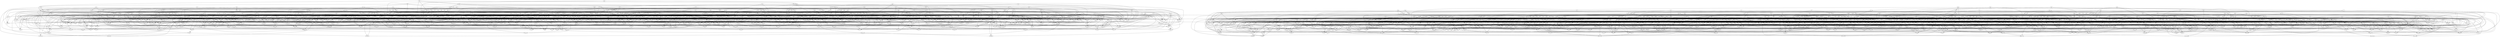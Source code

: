 digraph { 
hkl -> dts [edgeURL="hkl_dts"]
thm -> fhx [edgeURL="thm_fhx"]
thm -> fsh [edgeURL="thm_fsh"]
thm -> qgp [edgeURL="thm_qgp"]
cxk -> cxb [edgeURL="cxk_cxb"]
cxk -> zhg [edgeURL="cxk_zhg"]
jxm -> jhl [edgeURL="jxm_jhl"]
jxm -> gcj [edgeURL="jxm_gcj"]
hxx -> jgs [edgeURL="hxx_jgs"]
hsn -> czr [edgeURL="hsn_czr"]
hsn -> szq [edgeURL="hsn_szq"]
hsn -> fgh [edgeURL="hsn_fgh"]
hsn -> mdr [edgeURL="hsn_mdr"]
tpm -> ckd [edgeURL="tpm_ckd"]
tpm -> bmd [edgeURL="tpm_bmd"]
tpm -> sms [edgeURL="tpm_sms"]
qgz -> bnd [edgeURL="qgz_bnd"]
qgz -> dhf [edgeURL="qgz_dhf"]
tzq -> msb [edgeURL="tzq_msb"]
tzq -> fjl [edgeURL="tzq_fjl"]
pkz -> mdb [edgeURL="pkz_mdb"]
pkz -> hvs [edgeURL="pkz_hvs"]
fhq -> rnx [edgeURL="fhq_rnx"]
fhq -> fsh [edgeURL="fhq_fsh"]
mmm -> qfq [edgeURL="mmm_qfq"]
mmm -> sqj [edgeURL="mmm_sqj"]
mmm -> rqm [edgeURL="mmm_rqm"]
mmm -> tlm [edgeURL="mmm_tlm"]
thj -> xbb [edgeURL="thj_xbb"]
thj -> xms [edgeURL="thj_xms"]
thj -> zcq [edgeURL="thj_zcq"]
kdb -> sfg [edgeURL="kdb_sfg"]
kdb -> cbl [edgeURL="kdb_cbl"]
kdb -> ttj [edgeURL="kdb_ttj"]
kdb -> cms [edgeURL="kdb_cms"]
tch -> mdr [edgeURL="tch_mdr"]
tch -> znb [edgeURL="tch_znb"]
tch -> sbm [edgeURL="tch_sbm"]
tch -> chf [edgeURL="tch_chf"]
cxp -> zdb [edgeURL="cxp_zdb"]
ksc -> nfj [edgeURL="ksc_nfj"]
ksc -> gtx [edgeURL="ksc_gtx"]
ksc -> rjf [edgeURL="ksc_rjf"]
fhx -> png [edgeURL="fhx_png"]
fhx -> lbg [edgeURL="fhx_lbg"]
mhr -> nvd [edgeURL="mhr_nvd"]
fht -> xfg [edgeURL="fht_xfg"]
fht -> lsm [edgeURL="fht_lsm"]
fht -> hrv [edgeURL="fht_hrv"]
fht -> sjc [edgeURL="fht_sjc"]
fht -> fgv [edgeURL="fht_fgv"]
xbb -> rpj [edgeURL="xbb_rpj"]
xbb -> mpm [edgeURL="xbb_mpm"]
xbb -> tvq [edgeURL="xbb_tvq"]
hng -> nvd [edgeURL="hng_nvd"]
vrr -> pzd [edgeURL="vrr_pzd"]
vrr -> qmc [edgeURL="vrr_qmc"]
vrr -> hzj [edgeURL="vrr_hzj"]
vrr -> fsv [edgeURL="vrr_fsv"]
vrr -> dlb [edgeURL="vrr_dlb"]
xgp -> vsq [edgeURL="xgp_vsq"]
xgp -> mrz [edgeURL="xgp_mrz"]
xgp -> lql [edgeURL="xgp_lql"]
xgp -> tvs [edgeURL="xgp_tvs"]
xgp -> sfd [edgeURL="xgp_sfd"]
jsh -> vbt [edgeURL="jsh_vbt"]
jsh -> xls [edgeURL="jsh_xls"]
jsh -> vqd [edgeURL="jsh_vqd"]
jsh -> xkn [edgeURL="jsh_xkn"]
ftv -> srs [edgeURL="ftv_srs"]
ftv -> tvh [edgeURL="ftv_tvh"]
ftv -> jfc [edgeURL="ftv_jfc"]
ftv -> gds [edgeURL="ftv_gds"]
rsc -> ddg [edgeURL="rsc_ddg"]
rsc -> vcl [edgeURL="rsc_vcl"]
jlt -> vmq [edgeURL="jlt_vmq"]
bkk -> zhk [edgeURL="bkk_zhk"]
bkk -> bvx [edgeURL="bkk_bvx"]
bkk -> qqx [edgeURL="bkk_qqx"]
bkk -> tkm [edgeURL="bkk_tkm"]
bkk -> psp [edgeURL="bkk_psp"]
xvb -> xrd [edgeURL="xvb_xrd"]
xvb -> btp [edgeURL="xvb_btp"]
xvb -> tln [edgeURL="xvb_tln"]
csg -> gcm [edgeURL="csg_gcm"]
csg -> vth [edgeURL="csg_vth"]
nml -> jtq [edgeURL="nml_jtq"]
nml -> bjx [edgeURL="nml_bjx"]
nml -> gct [edgeURL="nml_gct"]
qnp -> pbk [edgeURL="qnp_pbk"]
rgx -> vqc [edgeURL="rgx_vqc"]
rgx -> vkl [edgeURL="rgx_vkl"]
rgx -> hbz [edgeURL="rgx_hbz"]
rgx -> rlc [edgeURL="rgx_rlc"]
rgx -> vvr [edgeURL="rgx_vvr"]
grs -> ggr [edgeURL="grs_ggr"]
grs -> prp [edgeURL="grs_prp"]
grs -> cvs [edgeURL="grs_cvs"]
grs -> srn [edgeURL="grs_srn"]
grs -> fbx [edgeURL="grs_fbx"]
bdf -> nlm [edgeURL="bdf_nlm"]
bdf -> css [edgeURL="bdf_css"]
bdf -> cmf [edgeURL="bdf_cmf"]
bdf -> rmp [edgeURL="bdf_rmp"]
bdf -> nzh [edgeURL="bdf_nzh"]
grg -> nqq [edgeURL="grg_nqq"]
grg -> zpf [edgeURL="grg_zpf"]
grg -> nfp [edgeURL="grg_nfp"]
cxn -> gdr [edgeURL="cxn_gdr"]
sdc -> dts [edgeURL="sdc_dts"]
sdc -> dzs [edgeURL="sdc_dzs"]
mkb -> zrh [edgeURL="mkb_zrh"]
mkb -> zpl [edgeURL="mkb_zpl"]
mkb -> rmx [edgeURL="mkb_rmx"]
mkb -> vhl [edgeURL="mkb_vhl"]
mkb -> rmk [edgeURL="mkb_rmk"]
bqr -> fvg [edgeURL="bqr_fvg"]
bqr -> ggk [edgeURL="bqr_ggk"]
bqr -> vfc [edgeURL="bqr_vfc"]
bqr -> lbd [edgeURL="bqr_lbd"]
bqr -> mmk [edgeURL="bqr_mmk"]
bqr -> gkr [edgeURL="bqr_gkr"]
cbp -> qfq [edgeURL="cbp_qfq"]
rlc -> tpt [edgeURL="rlc_tpt"]
rlc -> zjj [edgeURL="rlc_zjj"]
rlc -> hdx [edgeURL="rlc_hdx"]
bvl -> hdd [edgeURL="bvl_hdd"]
bvl -> jps [edgeURL="bvl_jps"]
bvl -> pbl [edgeURL="bvl_pbl"]
bvl -> rzx [edgeURL="bvl_rzx"]
dcp -> pgm [edgeURL="dcp_pgm"]
dcp -> fth [edgeURL="dcp_fth"]
dcp -> rrj [edgeURL="dcp_rrj"]
dcp -> tlv [edgeURL="dcp_tlv"]
dcp -> zhb [edgeURL="dcp_zhb"]
gmh -> gpj [edgeURL="gmh_gpj"]
gmh -> pkz [edgeURL="gmh_pkz"]
gmh -> sfj [edgeURL="gmh_sfj"]
gmh -> drj [edgeURL="gmh_drj"]
gmh -> srl [edgeURL="gmh_srl"]
tcs -> crb [edgeURL="tcs_crb"]
tcs -> crz [edgeURL="tcs_crz"]
gmt -> xrx [edgeURL="gmt_xrx"]
nmn -> jqx [edgeURL="nmn_jqx"]
nmn -> qvd [edgeURL="nmn_qvd"]
lrk -> ttq [edgeURL="lrk_ttq"]
lrk -> pln [edgeURL="lrk_pln"]
fjh -> zvv [edgeURL="fjh_zvv"]
vkc -> msb [edgeURL="vkc_msb"]
vkc -> ffh [edgeURL="vkc_ffh"]
vkc -> gft [edgeURL="vkc_gft"]
jgh -> tpt [edgeURL="jgh_tpt"]
jgh -> llx [edgeURL="jgh_llx"]
dmg -> nbf [edgeURL="dmg_nbf"]
dmg -> bgm [edgeURL="dmg_bgm"]
trm -> bnv [edgeURL="trm_bnv"]
trm -> fth [edgeURL="trm_fth"]
psp -> xms [edgeURL="psp_xms"]
psp -> jbj [edgeURL="psp_jbj"]
psp -> fjt [edgeURL="psp_fjt"]
dzq -> pxk [edgeURL="dzq_pxk"]
dzq -> qcf [edgeURL="dzq_qcf"]
dzq -> cxn [edgeURL="dzq_cxn"]
dzq -> vhl [edgeURL="dzq_vhl"]
dzq -> lcv [edgeURL="dzq_lcv"]
dzq -> rtz [edgeURL="dzq_rtz"]
dzq -> qrq [edgeURL="dzq_qrq"]
mpr -> lsm [edgeURL="mpr_lsm"]
mpr -> pzl [edgeURL="mpr_pzl"]
cgl -> crq [edgeURL="cgl_crq"]
sqz -> lqn [edgeURL="sqz_lqn"]
lcb -> tsb [edgeURL="lcb_tsb"]
lcb -> tpm [edgeURL="lcb_tpm"]
lcb -> mlj [edgeURL="lcb_mlj"]
cnd -> lkc [edgeURL="cnd_lkc"]
tmh -> ctf [edgeURL="tmh_ctf"]
tmh -> zxq [edgeURL="tmh_zxq"]
tmh -> vvl [edgeURL="tmh_vvl"]
tmh -> dcx [edgeURL="tmh_dcx"]
kxz -> gbn [edgeURL="kxz_gbn"]
kxz -> tlq [edgeURL="kxz_tlq"]
kxz -> rjs [edgeURL="kxz_rjs"]
kxz -> tql [edgeURL="kxz_tql"]
gfr -> pll [edgeURL="gfr_pll"]
dzv -> fhl [edgeURL="dzv_fhl"]
zjp -> gxl [edgeURL="zjp_gxl"]
zjp -> dck [edgeURL="zjp_dck"]
zjp -> nmx [edgeURL="zjp_nmx"]
zjp -> jnv [edgeURL="zjp_jnv"]
gmj -> dck [edgeURL="gmj_dck"]
gmj -> cks [edgeURL="gmj_cks"]
gmj -> gzz [edgeURL="gmj_gzz"]
gmj -> pjn [edgeURL="gmj_pjn"]
vmq -> lll [edgeURL="vmq_lll"]
qxm -> srn [edgeURL="qxm_srn"]
qxm -> rqb [edgeURL="qxm_rqb"]
lzm -> fck [edgeURL="lzm_fck"]
lzm -> mxj [edgeURL="lzm_mxj"]
lzm -> cpm [edgeURL="lzm_cpm"]
lzm -> dlq [edgeURL="lzm_dlq"]
lzm -> nls [edgeURL="lzm_nls"]
rgt -> pnx [edgeURL="rgt_pnx"]
jvh -> jvv [edgeURL="jvh_jvv"]
jvh -> ckx [edgeURL="jvh_ckx"]
qvj -> jbk [edgeURL="qvj_jbk"]
qvj -> gst [edgeURL="qvj_gst"]
sjp -> ggt [edgeURL="sjp_ggt"]
sjp -> mvf [edgeURL="sjp_mvf"]
sjp -> zbc [edgeURL="sjp_zbc"]
sjp -> pjf [edgeURL="sjp_pjf"]
mfp -> prk [edgeURL="mfp_prk"]
mfp -> ztj [edgeURL="mfp_ztj"]
mfp -> hlc [edgeURL="mfp_hlc"]
mfp -> zzt [edgeURL="mfp_zzt"]
tpn -> nkb [edgeURL="tpn_nkb"]
tpn -> vzr [edgeURL="tpn_vzr"]
lzd -> crm [edgeURL="lzd_crm"]
lzd -> glp [edgeURL="lzd_glp"]
lzd -> phk [edgeURL="lzd_phk"]
lzd -> rpd [edgeURL="lzd_rpd"]
nzp -> zfd [edgeURL="nzp_zfd"]
nzp -> frm [edgeURL="nzp_frm"]
nzp -> ttj [edgeURL="nzp_ttj"]
bqz -> vxc [edgeURL="bqz_vxc"]
bqz -> gkz [edgeURL="bqz_gkz"]
bqz -> cbp [edgeURL="bqz_cbp"]
cbt -> kpl [edgeURL="cbt_kpl"]
cbt -> vmb [edgeURL="cbt_vmb"]
cbt -> lxc [edgeURL="cbt_lxc"]
cbt -> zzv [edgeURL="cbt_zzv"]
dct -> gns [edgeURL="dct_gns"]
dct -> tvs [edgeURL="dct_tvs"]
dct -> lcp [edgeURL="dct_lcp"]
dct -> knk [edgeURL="dct_knk"]
xgk -> dlb [edgeURL="xgk_dlb"]
xgk -> krc [edgeURL="xgk_krc"]
xgk -> bql [edgeURL="xgk_bql"]
cdn -> gvx [edgeURL="cdn_gvx"]
thx -> zpl [edgeURL="thx_zpl"]
txq -> jbt [edgeURL="txq_jbt"]
txq -> bbc [edgeURL="txq_bbc"]
txq -> fvd [edgeURL="txq_fvd"]
txq -> njb [edgeURL="txq_njb"]
qjk -> mjj [edgeURL="qjk_mjj"]
qjk -> zlc [edgeURL="qjk_zlc"]
tmj -> lvb [edgeURL="tmj_lvb"]
tmj -> nxs [edgeURL="tmj_nxs"]
fkf -> dlb [edgeURL="fkf_dlb"]
fkf -> skl [edgeURL="fkf_skl"]
fkf -> jhl [edgeURL="fkf_jhl"]
fkf -> crx [edgeURL="fkf_crx"]
mkm -> vqh [edgeURL="mkm_vqh"]
mkm -> znp [edgeURL="mkm_znp"]
mkm -> zss [edgeURL="mkm_zss"]
mkm -> vmb [edgeURL="mkm_vmb"]
mkm -> rhq [edgeURL="mkm_rhq"]
jbv -> qrq [edgeURL="jbv_qrq"]
slk -> hsm [edgeURL="slk_hsm"]
slk -> gxg [edgeURL="slk_gxg"]
sbg -> qrs [edgeURL="sbg_qrs"]
sbg -> tsb [edgeURL="sbg_tsb"]
kvr -> nxg [edgeURL="kvr_nxg"]
kvr -> zhb [edgeURL="kvr_zhb"]
kvr -> tvs [edgeURL="kvr_tvs"]
drn -> lst [edgeURL="drn_lst"]
drn -> lkr [edgeURL="drn_lkr"]
drn -> ssb [edgeURL="drn_ssb"]
cdc -> ptm [edgeURL="cdc_ptm"]
cdc -> qzd [edgeURL="cdc_qzd"]
mhh -> snf [edgeURL="mhh_snf"]
mhh -> rpb [edgeURL="mhh_rpb"]
mhh -> bmh [edgeURL="mhh_bmh"]
mhh -> cjn [edgeURL="mhh_cjn"]
mhh -> njg [edgeURL="mhh_njg"]
qqr -> qsx [edgeURL="qqr_qsx"]
qqr -> jbh [edgeURL="qqr_jbh"]
qqr -> gcm [edgeURL="qqr_gcm"]
qqr -> sqj [edgeURL="qqr_sqj"]
gcr -> ssb [edgeURL="gcr_ssb"]
gcr -> qnf [edgeURL="gcr_qnf"]
gcr -> cmk [edgeURL="gcr_cmk"]
gcf -> vhn [edgeURL="gcf_vhn"]
gcf -> ksf [edgeURL="gcf_ksf"]
gcf -> nbv [edgeURL="gcf_nbv"]
xls -> qcl [edgeURL="xls_qcl"]
xls -> bpp [edgeURL="xls_bpp"]
qgb -> jnv [edgeURL="qgb_jnv"]
qgb -> sql [edgeURL="qgb_sql"]
qgb -> rdm [edgeURL="qgb_rdm"]
qgb -> gts [edgeURL="qgb_gts"]
sgj -> kbs [edgeURL="sgj_kbs"]
sgj -> gnj [edgeURL="sgj_gnj"]
rjn -> vtk [edgeURL="rjn_vtk"]
rjn -> fhn [edgeURL="rjn_fhn"]
rjn -> cmp [edgeURL="rjn_cmp"]
lpj -> bmg [edgeURL="lpj_bmg"]
lpj -> lck [edgeURL="lpj_lck"]
lpj -> ptm [edgeURL="lpj_ptm"]
lpj -> fvj [edgeURL="lpj_fvj"]
kbp -> nbf [edgeURL="kbp_nbf"]
kbp -> ckp [edgeURL="kbp_ckp"]
kbp -> pxm [edgeURL="kbp_pxm"]
kbp -> bvp [edgeURL="kbp_bvp"]
kbp -> sxr [edgeURL="kbp_sxr"]
jlg -> mpm [edgeURL="jlg_mpm"]
jlg -> xpn [edgeURL="jlg_xpn"]
jlg -> phq [edgeURL="jlg_phq"]
jlg -> nbj [edgeURL="jlg_nbj"]
jvk -> bfv [edgeURL="jvk_bfv"]
jvk -> jrd [edgeURL="jvk_jrd"]
jvk -> kps [edgeURL="jvk_kps"]
jvk -> fsm [edgeURL="jvk_fsm"]
jvk -> lnm [edgeURL="jvk_lnm"]
jvk -> hrk [edgeURL="jvk_hrk"]
hvs -> tkg [edgeURL="hvs_tkg"]
hvs -> zvz [edgeURL="hvs_zvz"]
hvs -> gkc [edgeURL="hvs_gkc"]
gcc -> lkl [edgeURL="gcc_lkl"]
gcc -> hdd [edgeURL="gcc_hdd"]
gcc -> sgg [edgeURL="gcc_sgg"]
gcc -> ggt [edgeURL="gcc_ggt"]
bnx -> lxc [edgeURL="bnx_lxc"]
bnx -> frm [edgeURL="bnx_frm"]
bnx -> sqt [edgeURL="bnx_sqt"]
bnx -> bbd [edgeURL="bnx_bbd"]
gzj -> ntt [edgeURL="gzj_ntt"]
gzj -> smj [edgeURL="gzj_smj"]
gzj -> jgs [edgeURL="gzj_jgs"]
gzj -> nnp [edgeURL="gzj_nnp"]
kbk -> zqq [edgeURL="kbk_zqq"]
kbk -> qmg [edgeURL="kbk_qmg"]
kbk -> ghh [edgeURL="kbk_ghh"]
fcr -> nfp [edgeURL="fcr_nfp"]
lzl -> flg [edgeURL="lzl_flg"]
lzl -> smx [edgeURL="lzl_smx"]
lzl -> sfd [edgeURL="lzl_sfd"]
lzl -> fqq [edgeURL="lzl_fqq"]
lzl -> zdz [edgeURL="lzl_zdz"]
mpm -> nqf [edgeURL="mpm_nqf"]
mpm -> dhv [edgeURL="mpm_dhv"]
mpm -> mvh [edgeURL="mpm_mvh"]
jbh -> rvp [edgeURL="jbh_rvp"]
nzx -> crt [edgeURL="nzx_crt"]
nzx -> ggg [edgeURL="nzx_ggg"]
nzx -> msd [edgeURL="nzx_msd"]
nzx -> mcf [edgeURL="nzx_mcf"]
nzx -> lql [edgeURL="nzx_lql"]
nzx -> jzv [edgeURL="nzx_jzv"]
sbb -> xrd [edgeURL="sbb_xrd"]
sbb -> nns [edgeURL="sbb_nns"]
cjz -> hrl [edgeURL="cjz_hrl"]
cjz -> gjh [edgeURL="cjz_gjh"]
cjz -> fqh [edgeURL="cjz_fqh"]
cjz -> gtg [edgeURL="cjz_gtg"]
mxz -> pkn [edgeURL="mxz_pkn"]
mxz -> nnh [edgeURL="mxz_nnh"]
tsk -> phq [edgeURL="tsk_phq"]
tsk -> rdz [edgeURL="tsk_rdz"]
tsk -> gcf [edgeURL="tsk_gcf"]
tsk -> vmx [edgeURL="tsk_vmx"]
rtc -> btp [edgeURL="rtc_btp"]
rtc -> lgs [edgeURL="rtc_lgs"]
gfg -> nls [edgeURL="gfg_nls"]
gfg -> mrz [edgeURL="gfg_mrz"]
hgg -> bpb [edgeURL="hgg_bpb"]
hgg -> jhd [edgeURL="hgg_jhd"]
hgg -> mcc [edgeURL="hgg_mcc"]
hgg -> hrv [edgeURL="hgg_hrv"]
hqk -> glj [edgeURL="hqk_glj"]
hqk -> kbz [edgeURL="hqk_kbz"]
hqk -> tcr [edgeURL="hqk_tcr"]
hqk -> qrc [edgeURL="hqk_qrc"]
hqk -> vqh [edgeURL="hqk_vqh"]
jgs -> mvk [edgeURL="jgs_mvk"]
vkt -> vzs [edgeURL="vkt_vzs"]
vkt -> gpr [edgeURL="vkt_gpr"]
vkt -> hxl [edgeURL="vkt_hxl"]
drj -> zkj [edgeURL="drj_zkj"]
drj -> vnl [edgeURL="drj_vnl"]
xmr -> tbh [edgeURL="xmr_tbh"]
xmr -> xkz [edgeURL="xmr_xkz"]
xmr -> sfg [edgeURL="xmr_sfg"]
qbs -> ncl [edgeURL="qbs_ncl"]
qbs -> qxm [edgeURL="qbs_qxm"]
hth -> mqq [edgeURL="hth_mqq"]
hth -> cks [edgeURL="hth_cks"]
hth -> gjh [edgeURL="hth_gjh"]
hth -> pvm [edgeURL="hth_pvm"]
tsb -> lmz [edgeURL="tsb_lmz"]
tsb -> qcl [edgeURL="tsb_qcl"]
zbt -> dlk [edgeURL="zbt_dlk"]
zbt -> vhr [edgeURL="zbt_vhr"]
gkr -> tpd [edgeURL="gkr_tpd"]
gkr -> rmk [edgeURL="gkr_rmk"]
gkr -> mdm [edgeURL="gkr_mdm"]
jjp -> hfs [edgeURL="jjp_hfs"]
jjp -> pjn [edgeURL="jjp_pjn"]
jjp -> jrd [edgeURL="jjp_jrd"]
jjp -> bgm [edgeURL="jjp_bgm"]
txp -> dpq [edgeURL="txp_dpq"]
txp -> xnb [edgeURL="txp_xnb"]
txp -> jzv [edgeURL="txp_jzv"]
txp -> kgf [edgeURL="txp_kgf"]
txp -> qlh [edgeURL="txp_qlh"]
txp -> zps [edgeURL="txp_zps"]
fzx -> qfq [edgeURL="fzx_qfq"]
rqm -> jcm [edgeURL="rqm_jcm"]
rqm -> nnh [edgeURL="rqm_nnh"]
cvs -> rrs [edgeURL="cvs_rrs"]
sll -> xzf [edgeURL="sll_xzf"]
sll -> dtb [edgeURL="sll_dtb"]
dhv -> tpt [edgeURL="dhv_tpt"]
rjs -> fsh [edgeURL="rjs_fsh"]
stk -> jqx [edgeURL="stk_jqx"]
kjd -> nqr [edgeURL="kjd_nqr"]
kjd -> nzr [edgeURL="kjd_nzr"]
kjd -> lrx [edgeURL="kjd_lrx"]
kjd -> kvj [edgeURL="kjd_kvj"]
lfn -> bdf [edgeURL="lfn_bdf"]
lfn -> qcl [edgeURL="lfn_qcl"]
lfn -> pgj [edgeURL="lfn_pgj"]
lfn -> clp [edgeURL="lfn_clp"]
ztk -> dlc [edgeURL="ztk_dlc"]
ztk -> tcz [edgeURL="ztk_tcz"]
ztk -> tdb [edgeURL="ztk_tdb"]
ztk -> fhk [edgeURL="ztk_fhk"]
dnr -> zhk [edgeURL="dnr_zhk"]
pqv -> txn [edgeURL="pqv_txn"]
pqv -> crx [edgeURL="pqv_crx"]
pqv -> mql [edgeURL="pqv_mql"]
pqv -> bzz [edgeURL="pqv_bzz"]
msb -> klc [edgeURL="msb_klc"]
tdb -> fnf [edgeURL="tdb_fnf"]
pjf -> rtx [edgeURL="pjf_rtx"]
vkr -> tlm [edgeURL="vkr_tlm"]
vkr -> xkt [edgeURL="vkr_xkt"]
vkr -> zjm [edgeURL="vkr_zjm"]
vkr -> hrm [edgeURL="vkr_hrm"]
tpt -> gnj [edgeURL="tpt_gnj"]
shq -> fvt [edgeURL="shq_fvt"]
shq -> dvt [edgeURL="shq_dvt"]
xhf -> hnf [edgeURL="xhf_hnf"]
xhf -> rdz [edgeURL="xhf_rdz"]
xhf -> gxt [edgeURL="xhf_gxt"]
kvt -> ttc [edgeURL="kvt_ttc"]
zmd -> kpl [edgeURL="zmd_kpl"]
zmd -> hpk [edgeURL="zmd_hpk"]
zmd -> hzj [edgeURL="zmd_hzj"]
zmd -> sfc [edgeURL="zmd_sfc"]
klp -> xzf [edgeURL="klp_xzf"]
klp -> gnb [edgeURL="klp_gnb"]
zcx -> bpd [edgeURL="zcx_bpd"]
zcx -> vls [edgeURL="zcx_vls"]
zcx -> vvr [edgeURL="zcx_vvr"]
zcx -> bfl [edgeURL="zcx_bfl"]
zcx -> zcj [edgeURL="zcx_zcj"]
fsj -> xmt [edgeURL="fsj_xmt"]
fsj -> lxl [edgeURL="fsj_lxl"]
fsj -> tvx [edgeURL="fsj_tvx"]
fsj -> jcl [edgeURL="fsj_jcl"]
fsj -> qsb [edgeURL="fsj_qsb"]
xjh -> lbd [edgeURL="xjh_lbd"]
xjh -> zps [edgeURL="xjh_zps"]
xjh -> ldm [edgeURL="xjh_ldm"]
xjh -> vjp [edgeURL="xjh_vjp"]
dpj -> gdv [edgeURL="dpj_gdv"]
dpj -> vlb [edgeURL="dpj_vlb"]
dpj -> djn [edgeURL="dpj_djn"]
dpj -> jcz [edgeURL="dpj_jcz"]
dpj -> qrs [edgeURL="dpj_qrs"]
fxk -> zcd [edgeURL="fxk_zcd"]
fxk -> gzn [edgeURL="fxk_gzn"]
fxk -> prk [edgeURL="fxk_prk"]
fxk -> mvf [edgeURL="fxk_mvf"]
vxk -> lcv [edgeURL="vxk_lcv"]
vxk -> hrk [edgeURL="vxk_hrk"]
vxk -> vqc [edgeURL="vxk_vqc"]
vxk -> hqq [edgeURL="vxk_hqq"]
dzg -> jmq [edgeURL="dzg_jmq"]
dzg -> glf [edgeURL="dzg_glf"]
dzg -> qvd [edgeURL="dzg_qvd"]
qjt -> dnr [edgeURL="qjt_dnr"]
qjt -> vnl [edgeURL="qjt_vnl"]
qjt -> fgg [edgeURL="qjt_fgg"]
zjm -> qrg [edgeURL="zjm_qrg"]
zjm -> slk [edgeURL="zjm_slk"]
zjm -> bzt [edgeURL="zjm_bzt"]
zjm -> rvv [edgeURL="zjm_rvv"]
cbl -> zxv [edgeURL="cbl_zxv"]
cbl -> hxr [edgeURL="cbl_hxr"]
cgr -> ghq [edgeURL="cgr_ghq"]
cgr -> tcs [edgeURL="cgr_tcs"]
cgr -> dlv [edgeURL="cgr_dlv"]
cgr -> bmx [edgeURL="cgr_bmx"]
cgr -> hlc [edgeURL="cgr_hlc"]
hrm -> ldp [edgeURL="hrm_ldp"]
hrm -> bzr [edgeURL="hrm_bzr"]
lst -> gjn [edgeURL="lst_gjn"]
lst -> nlh [edgeURL="lst_nlh"]
bjb -> gcj [edgeURL="bjb_gcj"]
bjb -> mcc [edgeURL="bjb_mcc"]
bjb -> lvb [edgeURL="bjb_lvb"]
bjv -> pbp [edgeURL="bjv_pbp"]
bjv -> bzr [edgeURL="bjv_bzr"]
bjv -> crx [edgeURL="bjv_crx"]
bjv -> hvp [edgeURL="bjv_hvp"]
tdl -> lqn [edgeURL="tdl_lqn"]
lxv -> mxz [edgeURL="lxv_mxz"]
lxv -> hhd [edgeURL="lxv_hhd"]
lxv -> ntt [edgeURL="lxv_ntt"]
gkz -> trn [edgeURL="gkz_trn"]
zjf -> hzq [edgeURL="zjf_hzq"]
cbc -> cqt [edgeURL="cbc_cqt"]
stc -> bpb [edgeURL="stc_bpb"]
stc -> pth [edgeURL="stc_pth"]
stc -> dgc [edgeURL="stc_dgc"]
stc -> zsb [edgeURL="stc_zsb"]
fdz -> tcz [edgeURL="fdz_tcz"]
fdz -> bsk [edgeURL="fdz_bsk"]
fdz -> bzt [edgeURL="fdz_bzt"]
ztb -> znj [edgeURL="ztb_znj"]
ztb -> frb [edgeURL="ztb_frb"]
ztb -> qds [edgeURL="ztb_qds"]
gxz -> dpq [edgeURL="gxz_dpq"]
gxz -> fhf [edgeURL="gxz_fhf"]
gxz -> rng [edgeURL="gxz_rng"]
nxg -> qdp [edgeURL="nxg_qdp"]
nxg -> fqs [edgeURL="nxg_fqs"]
hhf -> rxm [edgeURL="hhf_rxm"]
hhf -> vmr [edgeURL="hhf_vmr"]
krf -> jgq [edgeURL="krf_jgq"]
krf -> hxf [edgeURL="krf_hxf"]
krf -> jrh [edgeURL="krf_jrh"]
krf -> vmg [edgeURL="krf_vmg"]
xhk -> cnk [edgeURL="xhk_cnk"]
xhk -> xgh [edgeURL="xhk_xgh"]
xhk -> nnv [edgeURL="xhk_nnv"]
xhk -> pxm [edgeURL="xhk_pxm"]
cbn -> ncl [edgeURL="cbn_ncl"]
cbn -> fhq [edgeURL="cbn_fhq"]
cbn -> xhk [edgeURL="cbn_xhk"]
cbn -> pkz [edgeURL="cbn_pkz"]
cbn -> ldb [edgeURL="cbn_ldb"]
crz -> mbp [edgeURL="crz_mbp"]
fsn -> css [edgeURL="fsn_css"]
fsn -> mpr [edgeURL="fsn_mpr"]
xmt -> rkd [edgeURL="xmt_rkd"]
xmt -> bnd [edgeURL="xmt_bnd"]
cmk -> dnr [edgeURL="cmk_dnr"]
cmk -> ckx [edgeURL="cmk_ckx"]
cmk -> tln [edgeURL="cmk_tln"]
cmk -> frc [edgeURL="cmk_frc"]
cmk -> jlt [edgeURL="cmk_jlt"]
hmr -> cmq [edgeURL="hmr_cmq"]
hmr -> rjs [edgeURL="hmr_rjs"]
hmr -> kkq [edgeURL="hmr_kkq"]
tvx -> ttl [edgeURL="tvx_ttl"]
tvx -> sfc [edgeURL="tvx_sfc"]
hhl -> vqf [edgeURL="hhl_vqf"]
xrr -> vcl [edgeURL="xrr_vcl"]
xrr -> zrh [edgeURL="xrr_zrh"]
xrr -> mcl [edgeURL="xrr_mcl"]
xrr -> bbz [edgeURL="xrr_bbz"]
ctm -> cqg [edgeURL="ctm_cqg"]
ctm -> gnp [edgeURL="ctm_gnp"]
ctm -> jxm [edgeURL="ctm_jxm"]
jjb -> jxt [edgeURL="jjb_jxt"]
vxc -> zzt [edgeURL="vxc_zzt"]
vxc -> htf [edgeURL="vxc_htf"]
sjl -> fxs [edgeURL="sjl_fxs"]
vsq -> cxp [edgeURL="vsq_cxp"]
vsq -> qxc [edgeURL="vsq_qxc"]
vsq -> frb [edgeURL="vsq_frb"]
nll -> mjg [edgeURL="nll_mjg"]
nll -> qfj [edgeURL="nll_qfj"]
nll -> fxx [edgeURL="nll_fxx"]
nll -> kfq [edgeURL="nll_kfq"]
nll -> tlg [edgeURL="nll_tlg"]
llx -> jhg [edgeURL="llx_jhg"]
txn -> gcj [edgeURL="txn_gcj"]
ddk -> nfp [edgeURL="ddk_nfp"]
ddk -> htf [edgeURL="ddk_htf"]
ddk -> kkz [edgeURL="ddk_kkz"]
ddk -> rcx [edgeURL="ddk_rcx"]
prk -> bgf [edgeURL="prk_bgf"]
prk -> pkk [edgeURL="prk_pkk"]
hjz -> bcz [edgeURL="hjz_bcz"]
hjz -> ptm [edgeURL="hjz_ptm"]
hjz -> vmg [edgeURL="hjz_vmg"]
nsp -> bhv [edgeURL="nsp_bhv"]
nnv -> zhk [edgeURL="nnv_zhk"]
nnv -> gnk [edgeURL="nnv_gnk"]
nnv -> bmr [edgeURL="nnv_bmr"]
nnv -> vvr [edgeURL="nnv_vvr"]
nnv -> fjs [edgeURL="nnv_fjs"]
nnv -> gnj [edgeURL="nnv_gnj"]
ctf -> hhd [edgeURL="ctf_hhd"]
ctf -> vhr [edgeURL="ctf_vhr"]
ctf -> gkg [edgeURL="ctf_gkg"]
ctf -> npg [edgeURL="ctf_npg"]
ctf -> fcz [edgeURL="ctf_fcz"]
vxh -> xvh [edgeURL="vxh_xvh"]
vxh -> rkc [edgeURL="vxh_rkc"]
vxh -> lxd [edgeURL="vxh_lxd"]
vxh -> vkt [edgeURL="vxh_vkt"]
fvg -> fhf [edgeURL="fvg_fhf"]
fvg -> tjq [edgeURL="fvg_tjq"]
fvg -> zqz [edgeURL="fvg_zqz"]
tvq -> qmg [edgeURL="tvq_qmg"]
tvq -> mlk [edgeURL="tvq_mlk"]
tvq -> pll [edgeURL="tvq_pll"]
jhq -> zxp [edgeURL="jhq_zxp"]
jhq -> mst [edgeURL="jhq_mst"]
jhq -> jzq [edgeURL="jhq_jzq"]
vqh -> dtm [edgeURL="vqh_dtm"]
rrn -> kfq [edgeURL="rrn_kfq"]
rrn -> kgf [edgeURL="rrn_kgf"]
rrn -> bkc [edgeURL="rrn_bkc"]
rrn -> jbk [edgeURL="rrn_jbk"]
ddf -> rtc [edgeURL="ddf_rtc"]
ddf -> rtp [edgeURL="ddf_rtp"]
ddf -> sjl [edgeURL="ddf_sjl"]
ddf -> kqk [edgeURL="ddf_kqk"]
gzd -> gjh [edgeURL="gzd_gjh"]
gzd -> cgl [edgeURL="gzd_cgl"]
gzd -> rvd [edgeURL="gzd_rvd"]
tqh -> hjg [edgeURL="tqh_hjg"]
vqc -> lnm [edgeURL="vqc_lnm"]
rmv -> rhq [edgeURL="rmv_rhq"]
mxk -> glp [edgeURL="mxk_glp"]
mxk -> lxv [edgeURL="mxk_lxv"]
mxk -> zmx [edgeURL="mxk_zmx"]
mxk -> frm [edgeURL="mxk_frm"]
ggg -> zjj [edgeURL="ggg_zjj"]
ggg -> cbz [edgeURL="ggg_cbz"]
zfk -> rrj [edgeURL="zfk_rrj"]
zfk -> rqb [edgeURL="zfk_rqb"]
mqd -> zjm [edgeURL="mqd_zjm"]
mqd -> gkn [edgeURL="mqd_gkn"]
mqd -> gsr [edgeURL="mqd_gsr"]
srt -> lfx [edgeURL="srt_lfx"]
qmg -> rmx [edgeURL="qmg_rmx"]
xmm -> bmg [edgeURL="xmm_bmg"]
xmm -> zpz [edgeURL="xmm_zpz"]
xmm -> kkq [edgeURL="xmm_kkq"]
xmm -> qfk [edgeURL="xmm_qfk"]
xmm -> lgs [edgeURL="xmm_lgs"]
zrk -> lvx [edgeURL="zrk_lvx"]
zrk -> zbc [edgeURL="zrk_zbc"]
pkd -> jzt [edgeURL="pkd_jzt"]
pkd -> mnt [edgeURL="pkd_mnt"]
pkd -> gst [edgeURL="pkd_gst"]
pkd -> lkr [edgeURL="pkd_lkr"]
qzr -> gfg [edgeURL="qzr_gfg"]
qzr -> qtx [edgeURL="qzr_qtx"]
qzr -> jnm [edgeURL="qzr_jnm"]
qzr -> pxm [edgeURL="qzr_pxm"]
qzr -> tqv [edgeURL="qzr_tqv"]
qzr -> rxg [edgeURL="qzr_rxg"]
kts -> vds [edgeURL="kts_vds"]
kts -> zpz [edgeURL="kts_zpz"]
kts -> zbl [edgeURL="kts_zbl"]
kts -> zpd [edgeURL="kts_zpd"]
kts -> nxg [edgeURL="kts_nxg"]
dpn -> vkn [edgeURL="dpn_vkn"]
dpn -> zjf [edgeURL="dpn_zjf"]
dpn -> scq [edgeURL="dpn_scq"]
dpn -> rzc [edgeURL="dpn_rzc"]
lvn -> nns [edgeURL="lvn_nns"]
lvn -> zhm [edgeURL="lvn_zhm"]
lvn -> kkq [edgeURL="lvn_kkq"]
lvn -> hpf [edgeURL="lvn_hpf"]
khc -> qmg [edgeURL="khc_qmg"]
khc -> nlg [edgeURL="khc_nlg"]
khc -> zsd [edgeURL="khc_zsd"]
pmn -> jps [edgeURL="pmn_jps"]
pmn -> bql [edgeURL="pmn_bql"]
pmn -> cbl [edgeURL="pmn_cbl"]
rcg -> xxl [edgeURL="rcg_xxl"]
rcg -> hbl [edgeURL="rcg_hbl"]
rcg -> sgg [edgeURL="rcg_sgg"]
rcg -> rvk [edgeURL="rcg_rvk"]
jrc -> txn [edgeURL="jrc_txn"]
jrc -> rvp [edgeURL="jrc_rvp"]
jrc -> cdn [edgeURL="jrc_cdn"]
jrc -> smj [edgeURL="jrc_smj"]
tbg -> rgt [edgeURL="tbg_rgt"]
bmx -> vfg [edgeURL="bmx_vfg"]
bmx -> vhk [edgeURL="bmx_vhk"]
bmx -> qvm [edgeURL="bmx_qvm"]
bmx -> zkf [edgeURL="bmx_zkf"]
bmx -> tqh [edgeURL="bmx_tqh"]
mss -> rmv [edgeURL="mss_rmv"]
mss -> tdl [edgeURL="mss_tdl"]
mss -> vhc [edgeURL="mss_vhc"]
mss -> gnp [edgeURL="mss_gnp"]
vnc -> cnb [edgeURL="vnc_cnb"]
vnc -> rvk [edgeURL="vnc_rvk"]
rzb -> gtg [edgeURL="rzb_gtg"]
rzb -> prp [edgeURL="rzb_prp"]
rzb -> dst [edgeURL="rzb_dst"]
tsx -> vhc [edgeURL="tsx_vhc"]
tsx -> ntk [edgeURL="tsx_ntk"]
tsx -> xbr [edgeURL="tsx_xbr"]
zfd -> rpd [edgeURL="zfd_rpd"]
rct -> pvm [edgeURL="rct_pvm"]
rct -> flg [edgeURL="rct_flg"]
rct -> lrq [edgeURL="rct_lrq"]
rct -> bsj [edgeURL="rct_bsj"]
rct -> dhv [edgeURL="rct_dhv"]
gnk -> xhl [edgeURL="gnk_xhl"]
ttv -> fhs [edgeURL="ttv_fhs"]
ttv -> smz [edgeURL="ttv_smz"]
ttv -> fgr [edgeURL="ttv_fgr"]
skb -> llg [edgeURL="skb_llg"]
skb -> nlh [edgeURL="skb_nlh"]
skb -> xhl [edgeURL="skb_xhl"]
fqm -> cxb [edgeURL="fqm_cxb"]
fqm -> nmv [edgeURL="fqm_nmv"]
fqm -> dgn [edgeURL="fqm_dgn"]
fqm -> zmr [edgeURL="fqm_zmr"]
fqm -> hsh [edgeURL="fqm_hsh"]
dlr -> srt [edgeURL="dlr_srt"]
dlr -> gsr [edgeURL="dlr_gsr"]
dlr -> ghq [edgeURL="dlr_ghq"]
dlr -> zbc [edgeURL="dlr_zbc"]
lbx -> kpl [edgeURL="lbx_kpl"]
lbx -> nnp [edgeURL="lbx_nnp"]
lbx -> dzd [edgeURL="lbx_dzd"]
qpk -> dbg [edgeURL="qpk_dbg"]
qpk -> vqf [edgeURL="qpk_vqf"]
qpk -> tqh [edgeURL="qpk_tqh"]
qpk -> krc [edgeURL="qpk_krc"]
bht -> cqg [edgeURL="bht_cqg"]
bht -> qkk [edgeURL="bht_qkk"]
bht -> ldp [edgeURL="bht_ldp"]
bht -> ltb [edgeURL="bht_ltb"]
kcc -> gkn [edgeURL="kcc_gkn"]
lvt -> mnd [edgeURL="lvt_mnd"]
lvt -> fqc [edgeURL="lvt_fqc"]
lvt -> tvt [edgeURL="lvt_tvt"]
lvt -> tlg [edgeURL="lvt_tlg"]
fnk -> gdr [edgeURL="fnk_gdr"]
fnk -> pdp [edgeURL="fnk_pdp"]
brp -> qrg [edgeURL="brp_qrg"]
brp -> qxf [edgeURL="brp_qxf"]
brp -> cbg [edgeURL="brp_cbg"]
brp -> sbg [edgeURL="brp_sbg"]
tnq -> gch [edgeURL="tnq_gch"]
vdh -> cxp [edgeURL="vdh_cxp"]
tdt -> mkf [edgeURL="tdt_mkf"]
tdt -> nbd [edgeURL="tdt_nbd"]
nxn -> phq [edgeURL="nxn_phq"]
nxn -> mjz [edgeURL="nxn_mjz"]
nxn -> nzb [edgeURL="nxn_nzb"]
vgc -> dpd [edgeURL="vgc_dpd"]
vgc -> shc [edgeURL="vgc_shc"]
vgc -> bnq [edgeURL="vgc_bnq"]
shk -> nmn [edgeURL="shk_nmn"]
shk -> tdb [edgeURL="shk_tdb"]
shk -> vjd [edgeURL="shk_vjd"]
zcf -> xfb [edgeURL="zcf_xfb"]
zcf -> xdb [edgeURL="zcf_xdb"]
zcf -> mnd [edgeURL="zcf_mnd"]
zcf -> czt [edgeURL="zcf_czt"]
zcf -> vmq [edgeURL="zcf_vmq"]
fnf -> rzx [edgeURL="fnf_rzx"]
fnf -> jns [edgeURL="fnf_jns"]
fnf -> tqp [edgeURL="fnf_tqp"]
zps -> ndv [edgeURL="zps_ndv"]
zps -> fqs [edgeURL="zps_fqs"]
nbf -> zbl [edgeURL="nbf_zbl"]
nbf -> hsb [edgeURL="nbf_hsb"]
xfb -> vdb [edgeURL="xfb_vdb"]
xfb -> mdm [edgeURL="xfb_mdm"]
xfb -> jlc [edgeURL="xfb_jlc"]
xfb -> nlh [edgeURL="xfb_nlh"]
kcx -> zds [edgeURL="kcx_zds"]
kcx -> ght [edgeURL="kcx_ght"]
kcx -> qqx [edgeURL="kcx_qqx"]
kcx -> tnp [edgeURL="kcx_tnp"]
tbz -> gzc [edgeURL="tbz_gzc"]
tbz -> zsm [edgeURL="tbz_zsm"]
tbz -> gsr [edgeURL="tbz_gsr"]
crg -> hpf [edgeURL="crg_hpf"]
crg -> pjx [edgeURL="crg_pjx"]
cmq -> fbx [edgeURL="cmq_fbx"]
srl -> vtk [edgeURL="srl_vtk"]
srl -> hdx [edgeURL="srl_hdx"]
srl -> zct [edgeURL="srl_zct"]
ldh -> mtc [edgeURL="ldh_mtc"]
ldh -> hhl [edgeURL="ldh_hhl"]
xxh -> blp [edgeURL="xxh_blp"]
xxh -> qkh [edgeURL="xxh_qkh"]
xxh -> kvt [edgeURL="xxh_kvt"]
xxh -> szb [edgeURL="xxh_szb"]
xxh -> llv [edgeURL="xxh_llv"]
xxh -> dbg [edgeURL="xxh_dbg"]
dsp -> xfs [edgeURL="dsp_xfs"]
pkk -> lxl [edgeURL="pkk_lxl"]
pkk -> qkh [edgeURL="pkk_qkh"]
pkk -> mtx [edgeURL="pkk_mtx"]
nqh -> pjj [edgeURL="nqh_pjj"]
nqh -> pbj [edgeURL="nqh_pbj"]
nqh -> xzx [edgeURL="nqh_xzx"]
sms -> nqq [edgeURL="sms_nqq"]
lxx -> nsp [edgeURL="lxx_nsp"]
lxx -> clm [edgeURL="lxx_clm"]
bjx -> bsm [edgeURL="bjx_bsm"]
bjx -> ltb [edgeURL="bjx_ltb"]
kpc -> mlm [edgeURL="kpc_mlm"]
kpc -> fpf [edgeURL="kpc_fpf"]
nsb -> ddd [edgeURL="nsb_ddd"]
nsb -> zhm [edgeURL="nsb_zhm"]
nsb -> qxt [edgeURL="nsb_qxt"]
nsb -> scj [edgeURL="nsb_scj"]
nnp -> tcr [edgeURL="nnp_tcr"]
dlc -> cvd [edgeURL="dlc_cvd"]
dlc -> glm [edgeURL="dlc_glm"]
dlc -> tcr [edgeURL="dlc_tcr"]
dlc -> scq [edgeURL="dlc_scq"]
mgs -> vll [edgeURL="mgs_vll"]
fgx -> rkc [edgeURL="fgx_rkc"]
tbd -> kql [edgeURL="tbd_kql"]
tbd -> sqq [edgeURL="tbd_sqq"]
bck -> djj [edgeURL="bck_djj"]
bck -> jhq [edgeURL="bck_jhq"]
bck -> tzj [edgeURL="bck_tzj"]
zzx -> zjj [edgeURL="zzx_zjj"]
zzx -> qtv [edgeURL="zzx_qtv"]
fnd -> lvb [edgeURL="fnd_lvb"]
fnd -> ttl [edgeURL="fnd_ttl"]
fnd -> pjh [edgeURL="fnd_pjh"]
fnd -> djn [edgeURL="fnd_djn"]
fnd -> qxf [edgeURL="fnd_qxf"]
fnd -> kpl [edgeURL="fnd_kpl"]
zcd -> zlc [edgeURL="zcd_zlc"]
zcd -> xkz [edgeURL="zcd_xkz"]
zcd -> pjf [edgeURL="zcd_pjf"]
rmk -> pgs [edgeURL="rmk_pgs"]
tjg -> rjn [edgeURL="tjg_rjn"]
tjg -> vxl [edgeURL="tjg_vxl"]
tjg -> tpd [edgeURL="tjg_tpd"]
qfk -> bgm [edgeURL="qfk_bgm"]
xfh -> xhp [edgeURL="xfh_xhp"]
xfh -> cmq [edgeURL="xfh_cmq"]
xfh -> jrs [edgeURL="xfh_jrs"]
xfh -> fgx [edgeURL="xfh_fgx"]
rzc -> vnv [edgeURL="rzc_vnv"]
rzc -> rbn [edgeURL="rzc_rbn"]
rzc -> bzr [edgeURL="rzc_bzr"]
dbz -> vhk [edgeURL="dbz_vhk"]
dbz -> hqv [edgeURL="dbz_hqv"]
dbz -> djn [edgeURL="dbz_djn"]
dbz -> ndx [edgeURL="dbz_ndx"]
dbz -> gpl [edgeURL="dbz_gpl"]
dbz -> vqf [edgeURL="dbz_vqf"]
dbz -> pnx [edgeURL="dbz_pnx"]
cms -> gcj [edgeURL="cms_gcj"]
cms -> kpl [edgeURL="cms_kpl"]
flk -> hzq [edgeURL="flk_hzq"]
flk -> vsl [edgeURL="flk_vsl"]
flk -> tdq [edgeURL="flk_tdq"]
flk -> zbt [edgeURL="flk_zbt"]
hhp -> qnp [edgeURL="hhp_qnp"]
dnl -> pjx [edgeURL="dnl_pjx"]
dnl -> jzv [edgeURL="dnl_jzv"]
hkp -> jsd [edgeURL="hkp_jsd"]
hkp -> vcl [edgeURL="hkp_vcl"]
hkp -> mjz [edgeURL="hkp_mjz"]
hkp -> kgf [edgeURL="hkp_kgf"]
hkp -> tvt [edgeURL="hkp_tvt"]
xfg -> xkn [edgeURL="xfg_xkn"]
xfg -> cxb [edgeURL="xfg_cxb"]
fqj -> xkz [edgeURL="fqj_xkz"]
fqj -> lxl [edgeURL="fqj_lxl"]
fqj -> zrj [edgeURL="fqj_zrj"]
nlx -> mjz [edgeURL="nlx_mjz"]
ngj -> fnl [edgeURL="ngj_fnl"]
ngj -> zfk [edgeURL="ngj_zfk"]
ngj -> qzr [edgeURL="ngj_qzr"]
ngj -> tgd [edgeURL="ngj_tgd"]
xzx -> hxx [edgeURL="xzx_hxx"]
lbd -> ncf [edgeURL="lbd_ncf"]
lbd -> jlc [edgeURL="lbd_jlc"]
nbx -> zvj [edgeURL="nbx_zvj"]
nbx -> jck [edgeURL="nbx_jck"]
nbx -> jvh [edgeURL="nbx_jvh"]
rzl -> vqd [edgeURL="rzl_vqd"]
rzl -> cbg [edgeURL="rzl_cbg"]
rzl -> css [edgeURL="rzl_css"]
rzl -> tjc [edgeURL="rzl_tjc"]
rzl -> jhc [edgeURL="rzl_jhc"]
rzl -> dtm [edgeURL="rzl_dtm"]
lqb -> tcz [edgeURL="lqb_tcz"]
lqb -> gvn [edgeURL="lqb_gvn"]
lqb -> xzh [edgeURL="lqb_xzh"]
lqb -> gtj [edgeURL="lqb_gtj"]
lqb -> zxp [edgeURL="lqb_zxp"]
qsx -> mhk [edgeURL="qsx_mhk"]
qsx -> mkh [edgeURL="qsx_mkh"]
zxp -> lbh [edgeURL="zxp_lbh"]
zxp -> vjq [edgeURL="zxp_vjq"]
zxp -> pmn [edgeURL="zxp_pmn"]
pfp -> rzt [edgeURL="pfp_rzt"]
pfp -> gnp [edgeURL="pfp_gnp"]
pfp -> hhp [edgeURL="pfp_hhp"]
ggn -> nzr [edgeURL="ggn_nzr"]
ggn -> jvv [edgeURL="ggn_jvv"]
nlg -> tzc [edgeURL="nlg_tzc"]
nlg -> fxs [edgeURL="nlg_fxs"]
glh -> hhv [edgeURL="glh_hhv"]
glh -> vdg [edgeURL="glh_vdg"]
glh -> zvg [edgeURL="glh_zvg"]
glh -> cnx [edgeURL="glh_cnx"]
nls -> lql [edgeURL="nls_lql"]
jhf -> jxt [edgeURL="jhf_jxt"]
jhf -> lxc [edgeURL="jhf_lxc"]
jhf -> csg [edgeURL="jhf_csg"]
jhf -> pjh [edgeURL="jhf_pjh"]
gjq -> fzx [edgeURL="gjq_fzx"]
gjq -> sqs [edgeURL="gjq_sqs"]
gjq -> bkh [edgeURL="gjq_bkh"]
gjq -> fhk [edgeURL="gjq_fhk"]
czv -> njq [edgeURL="czv_njq"]
ngh -> dlb [edgeURL="ngh_dlb"]
glm -> pjj [edgeURL="glm_pjj"]
glm -> bnd [edgeURL="glm_bnd"]
krr -> rtr [edgeURL="krr_rtr"]
krr -> sjc [edgeURL="krr_sjc"]
krr -> gkz [edgeURL="krr_gkz"]
ftj -> thk [edgeURL="ftj_thk"]
ftj -> gqr [edgeURL="ftj_gqr"]
ftj -> npg [edgeURL="ftj_npg"]
ftj -> zst [edgeURL="ftj_zst"]
rxm -> ndv [edgeURL="rxm_ndv"]
xdh -> qpb [edgeURL="xdh_qpb"]
xdh -> ttx [edgeURL="xdh_ttx"]
xdh -> fhq [edgeURL="xdh_fhq"]
xdh -> svg [edgeURL="xdh_svg"]
dgq -> vmd [edgeURL="dgq_vmd"]
dgq -> nbk [edgeURL="dgq_nbk"]
dgq -> vgc [edgeURL="dgq_vgc"]
dgq -> jxk [edgeURL="dgq_jxk"]
rpj -> gns [edgeURL="rpj_gns"]
rpj -> fsl [edgeURL="rpj_fsl"]
zfs -> xqn [edgeURL="zfs_xqn"]
zfs -> hpq [edgeURL="zfs_hpq"]
zfs -> dtm [edgeURL="zfs_dtm"]
fqs -> vvx [edgeURL="fqs_vvx"]
ssn -> rnx [edgeURL="ssn_rnx"]
ssn -> mmk [edgeURL="ssn_mmk"]
ssn -> qtx [edgeURL="ssn_qtx"]
ssn -> ljz [edgeURL="ssn_ljz"]
ssn -> bkc [edgeURL="ssn_bkc"]
zdn -> vqh [edgeURL="zdn_vqh"]
zdn -> dbp [edgeURL="zdn_dbp"]
zdn -> zqf [edgeURL="zdn_zqf"]
zdn -> fgh [edgeURL="zdn_fgh"]
xdm -> prh [edgeURL="xdm_prh"]
xdm -> cbt [edgeURL="xdm_cbt"]
xdm -> ttj [edgeURL="xdm_ttj"]
sfm -> xxk [edgeURL="sfm_xxk"]
sfm -> pjf [edgeURL="sfm_pjf"]
sfm -> jzc [edgeURL="sfm_jzc"]
sfm -> lrz [edgeURL="sfm_lrz"]
xpq -> zch [edgeURL="xpq_zch"]
xpq -> zhg [edgeURL="xpq_zhg"]
xpq -> rqm [edgeURL="xpq_rqm"]
xpq -> bpz [edgeURL="xpq_bpz"]
zpd -> lgn [edgeURL="zpd_lgn"]
zpd -> mjp [edgeURL="zpd_mjp"]
zpd -> dst [edgeURL="zpd_dst"]
dvc -> qch [edgeURL="dvc_qch"]
dvc -> kjd [edgeURL="dvc_kjd"]
dvc -> zzx [edgeURL="dvc_zzx"]
dvc -> szv [edgeURL="dvc_szv"]
krp -> vbt [edgeURL="krp_vbt"]
fth -> vjp [edgeURL="fth_vjp"]
fth -> bhv [edgeURL="fth_bhv"]
czt -> tkg [edgeURL="czt_tkg"]
czt -> pgm [edgeURL="czt_pgm"]
hzq -> krp [edgeURL="hzq_krp"]
hzq -> qss [edgeURL="hzq_qss"]
hzq -> jxm [edgeURL="hzq_jxm"]
skz -> bbc [edgeURL="skz_bbc"]
skz -> tzc [edgeURL="skz_tzc"]
xkn -> cqt [edgeURL="xkn_cqt"]
xkn -> cdh [edgeURL="xkn_cdh"]
rdz -> hdx [edgeURL="rdz_hdx"]
rdz -> tql [edgeURL="rdz_tql"]
gts -> rfb [edgeURL="gts_rfb"]
gtg -> kkl [edgeURL="gtg_kkl"]
qzd -> mxj [edgeURL="qzd_mxj"]
zpf -> srd [edgeURL="zpf_srd"]
zpf -> hxr [edgeURL="zpf_hxr"]
thn -> hjg [edgeURL="thn_hjg"]
thn -> ttd [edgeURL="thn_ttd"]
thn -> tcz [edgeURL="thn_tcz"]
thn -> tvp [edgeURL="thn_tvp"]
fvt -> kcz [edgeURL="fvt_kcz"]
fvt -> xfs [edgeURL="fvt_xfs"]
fvt -> nlx [edgeURL="fvt_nlx"]
pxz -> ltp [edgeURL="pxz_ltp"]
pxz -> vmj [edgeURL="pxz_vmj"]
pxz -> gdr [edgeURL="pxz_gdr"]
pxz -> lxn [edgeURL="pxz_lxn"]
djq -> qfj [edgeURL="djq_qfj"]
djq -> clm [edgeURL="djq_clm"]
rxj -> tbg [edgeURL="rxj_tbg"]
rxj -> ftv [edgeURL="rxj_ftv"]
rxj -> dhf [edgeURL="rxj_dhf"]
rxj -> bkh [edgeURL="rxj_bkh"]
czr -> vmh [edgeURL="czr_vmh"]
czr -> qrc [edgeURL="czr_qrc"]
rkc -> srh [edgeURL="rkc_srh"]
mjp -> szv [edgeURL="mjp_szv"]
tjc -> cbc [edgeURL="tjc_cbc"]
tjc -> btf [edgeURL="tjc_btf"]
tjc -> rnr [edgeURL="tjc_rnr"]
tjc -> ngh [edgeURL="tjc_ngh"]
xfz -> lzn [edgeURL="xfz_lzn"]
xfz -> ddd [edgeURL="xfz_ddd"]
xfz -> rkm [edgeURL="xfz_rkm"]
xfz -> fbx [edgeURL="xfz_fbx"]
hnf -> znj [edgeURL="hnf_znj"]
cpq -> mvb [edgeURL="cpq_mvb"]
cpq -> jxn [edgeURL="cpq_jxn"]
vtk -> csd [edgeURL="vtk_csd"]
spn -> cjl [edgeURL="spn_cjl"]
sxt -> lxx [edgeURL="sxt_lxx"]
sxt -> drj [edgeURL="sxt_drj"]
sxt -> dbl [edgeURL="sxt_dbl"]
sxt -> shq [edgeURL="sxt_shq"]
qxd -> dzv [edgeURL="qxd_dzv"]
qxd -> lfx [edgeURL="qxd_lfx"]
qxd -> skl [edgeURL="qxd_skl"]
qxd -> hrv [edgeURL="qxd_hrv"]
qxd -> dtm [edgeURL="qxd_dtm"]
bfp -> fsb [edgeURL="bfp_fsb"]
bfp -> bdt [edgeURL="bfp_bdt"]
bfp -> vdb [edgeURL="bfp_vdb"]
bfp -> fsm [edgeURL="bfp_fsm"]
bfp -> kgl [edgeURL="bfp_kgl"]
hpq -> cbp [edgeURL="hpq_cbp"]
hpq -> jzc [edgeURL="hpq_jzc"]
vtf -> zpp [edgeURL="vtf_zpp"]
vtf -> glf [edgeURL="vtf_glf"]
rng -> lcv [edgeURL="rng_lcv"]
rng -> rfb [edgeURL="rng_rfb"]
rng -> gpj [edgeURL="rng_gpj"]
psm -> glp [edgeURL="psm_glp"]
psm -> qvp [edgeURL="psm_qvp"]
psm -> nbd [edgeURL="psm_nbd"]
psm -> qpq [edgeURL="psm_qpq"]
ksn -> tmz [edgeURL="ksn_tmz"]
ksn -> ldh [edgeURL="ksn_ldh"]
png -> qsd [edgeURL="png_qsd"]
png -> vkl [edgeURL="png_vkl"]
png -> fjh [edgeURL="png_fjh"]
ltn -> zzb [edgeURL="ltn_zzb"]
ltn -> gtj [edgeURL="ltn_gtj"]
ltn -> trn [edgeURL="ltn_trn"]
ntv -> pxk [edgeURL="ntv_pxk"]
ntv -> qxt [edgeURL="ntv_qxt"]
ntv -> mgs [edgeURL="ntv_mgs"]
ntv -> zpz [edgeURL="ntv_zpz"]
cpk -> smt [edgeURL="cpk_smt"]
cpk -> ksf [edgeURL="cpk_ksf"]
cpk -> jbl [edgeURL="cpk_jbl"]
cpk -> qvj [edgeURL="cpk_qvj"]
cpk -> gfr [edgeURL="cpk_gfr"]
cpk -> prs [edgeURL="cpk_prs"]
hzz -> xnb [edgeURL="hzz_xnb"]
hzz -> bvz [edgeURL="hzz_bvz"]
zqf -> cdh [edgeURL="zqf_cdh"]
zqf -> hng [edgeURL="zqf_hng"]
xgv -> pkt [edgeURL="xgv_pkt"]
xgv -> ckx [edgeURL="xgv_ckx"]
jdq -> dts [edgeURL="jdq_dts"]
jdq -> dkn [edgeURL="jdq_dkn"]
jdq -> jnm [edgeURL="jdq_jnm"]
jdq -> khc [edgeURL="jdq_khc"]
jzm -> qkq [edgeURL="jzm_qkq"]
jzm -> lgs [edgeURL="jzm_lgs"]
jzm -> pkt [edgeURL="jzm_pkt"]
hdd -> zzt [edgeURL="hdd_zzt"]
hdd -> fzg [edgeURL="hdd_fzg"]
lts -> bpd [edgeURL="lts_bpd"]
lts -> mlk [edgeURL="lts_mlk"]
lts -> tvq [edgeURL="lts_tvq"]
pbp -> rkd [edgeURL="pbp_rkd"]
pbp -> nxs [edgeURL="pbp_nxs"]
qvp -> rpd [edgeURL="qvp_rpd"]
qvp -> xkt [edgeURL="qvp_xkt"]
ghq -> crm [edgeURL="ghq_crm"]
ghq -> nxs [edgeURL="ghq_nxs"]
ghq -> klc [edgeURL="ghq_klc"]
dlm -> fqs [edgeURL="dlm_fqs"]
dlm -> rmc [edgeURL="dlm_rmc"]
dlm -> dhz [edgeURL="dlm_dhz"]
dlm -> gqp [edgeURL="dlm_gqp"]
fgv -> qkh [edgeURL="fgv_qkh"]
fgv -> lfl [edgeURL="fgv_lfl"]
fgv -> cvd [edgeURL="fgv_cvd"]
fgv -> qvm [edgeURL="fgv_qvm"]
ppd -> jqx [edgeURL="ppd_jqx"]
ppd -> rzt [edgeURL="ppd_rzt"]
ppd -> bmz [edgeURL="ppd_bmz"]
dgc -> dbg [edgeURL="dgc_dbg"]
dgc -> rcd [edgeURL="dgc_rcd"]
tmx -> frj [edgeURL="tmx_frj"]
tmx -> zbt [edgeURL="tmx_zbt"]
tmx -> dlb [edgeURL="tmx_dlb"]
tmx -> lbx [edgeURL="tmx_lbx"]
vmx -> mng [edgeURL="vmx_mng"]
vmx -> fxs [edgeURL="vmx_fxs"]
vmx -> mts [edgeURL="vmx_mts"]
vmx -> fnk [edgeURL="vmx_fnk"]
fbd -> rcx [edgeURL="fbd_rcx"]
qdm -> ntk [edgeURL="qdm_ntk"]
qdm -> klp [edgeURL="qdm_klp"]
snf -> nmn [edgeURL="snf_nmn"]
snf -> chf [edgeURL="snf_chf"]
ght -> kbj [edgeURL="ght_kbj"]
ght -> bvz [edgeURL="ght_bvz"]
zvv -> bgm [edgeURL="zvv_bgm"]
mrz -> bph [edgeURL="mrz_bph"]
qss -> bql [edgeURL="qss_bql"]
qss -> jhl [edgeURL="qss_jhl"]
qss -> hjg [edgeURL="qss_hjg"]
hkf -> fsb [edgeURL="hkf_fsb"]
hkf -> zsd [edgeURL="hkf_zsd"]
hkf -> pps [edgeURL="hkf_pps"]
hkf -> fml [edgeURL="hkf_fml"]
thg -> hpk [edgeURL="thg_hpk"]
thg -> gxg [edgeURL="thg_gxg"]
thg -> vbt [edgeURL="thg_vbt"]
thg -> hng [edgeURL="thg_hng"]
thg -> rbn [edgeURL="thg_rbn"]
thg -> znf [edgeURL="thg_znf"]
thg -> zkd [edgeURL="thg_zkd"]
tcm -> xhl [edgeURL="tcm_xhl"]
nrz -> nfq [edgeURL="nrz_nfq"]
nrz -> jkv [edgeURL="nrz_jkv"]
pnd -> hqv [edgeURL="pnd_hqv"]
pnd -> pbj [edgeURL="pnd_pbj"]
jxk -> zzb [edgeURL="jxk_zzb"]
jxk -> qvm [edgeURL="jxk_qvm"]
jxk -> qrs [edgeURL="jxk_qrs"]
jxk -> vtf [edgeURL="jxk_vtf"]
qsb -> rhg [edgeURL="qsb_rhg"]
qsb -> vmh [edgeURL="qsb_vmh"]
qsb -> ndx [edgeURL="qsb_ndx"]
qsb -> nfj [edgeURL="qsb_nfj"]
qsb -> vvs [edgeURL="qsb_vvs"]
njq -> fgg [edgeURL="njq_fgg"]
njq -> rxm [edgeURL="njq_rxm"]
zsx -> tqp [edgeURL="zsx_tqp"]
zsx -> sqd [edgeURL="zsx_sqd"]
zsx -> dnt [edgeURL="zsx_dnt"]
znj -> fsl [edgeURL="znj_fsl"]
fhs -> jxn [edgeURL="fhs_jxn"]
cpd -> sqd [edgeURL="cpd_sqd"]
cpd -> stk [edgeURL="cpd_stk"]
cpd -> cnb [edgeURL="cpd_cnb"]
tmz -> hzj [edgeURL="tmz_hzj"]
tmz -> zpf [edgeURL="tmz_zpf"]
gjl -> zpp [edgeURL="gjl_zpp"]
gjl -> pzd [edgeURL="gjl_pzd"]
bnv -> mnt [edgeURL="bnv_mnt"]
bnv -> jvz [edgeURL="bnv_jvz"]
tcj -> rbn [edgeURL="tcj_rbn"]
qgp -> vmr [edgeURL="qgp_vmr"]
qgp -> qdp [edgeURL="qgp_qdp"]
qgp -> lbd [edgeURL="qgp_lbd"]
fml -> gbn [edgeURL="fml_gbn"]
fml -> vlm [edgeURL="fml_vlm"]
fml -> hmz [edgeURL="fml_hmz"]
fml -> nlg [edgeURL="fml_nlg"]
rvk -> tcj [edgeURL="rvk_tcj"]
cds -> ttq [edgeURL="cds_ttq"]
cds -> srh [edgeURL="cds_srh"]
tmk -> zrk [edgeURL="tmk_zrk"]
tmk -> zch [edgeURL="tmk_zch"]
tmk -> tzj [edgeURL="tmk_tzj"]
tmk -> tbj [edgeURL="tmk_tbj"]
bsm -> tvh [edgeURL="bsm_tvh"]
xnr -> xzx [edgeURL="xnr_xzx"]
xnr -> mtc [edgeURL="xnr_mtc"]
xnr -> cqt [edgeURL="xnr_cqt"]
nfj -> smj [edgeURL="nfj_smj"]
nfj -> qvd [edgeURL="nfj_qvd"]
ftt -> hhl [edgeURL="ftt_hhl"]
ftt -> rmv [edgeURL="ftt_rmv"]
ftt -> bpp [edgeURL="ftt_bpp"]
ftt -> qdm [edgeURL="ftt_qdm"]
mjj -> rcd [edgeURL="mjj_rcd"]
mjj -> gkn [edgeURL="mjj_gkn"]
mjj -> qss [edgeURL="mjj_qss"]
tjq -> sgz [edgeURL="tjq_sgz"]
tjq -> tlj [edgeURL="tjq_tlj"]
tjq -> dhz [edgeURL="tjq_dhz"]
hlb -> gjl [edgeURL="hlb_gjl"]
hlb -> ccl [edgeURL="hlb_ccl"]
hlb -> gcc [edgeURL="hlb_gcc"]
hlb -> sfb [edgeURL="hlb_sfb"]
hlb -> rjz [edgeURL="hlb_rjz"]
qqv -> grg [edgeURL="qqv_grg"]
qqv -> qvd [edgeURL="qqv_qvd"]
qqv -> cdn [edgeURL="qqv_cdn"]
qqv -> qpj [edgeURL="qqv_qpj"]
lcj -> gct [edgeURL="lcj_gct"]
lcj -> kcb [edgeURL="lcj_kcb"]
lcj -> jzc [edgeURL="lcj_jzc"]
lcj -> dbg [edgeURL="lcj_dbg"]
lcj -> nbd [edgeURL="lcj_nbd"]
frm -> pbj [edgeURL="frm_pbj"]
frm -> rzx [edgeURL="frm_rzx"]
frm -> mtc [edgeURL="frm_mtc"]
frm -> snx [edgeURL="frm_snx"]
qsd -> gdq [edgeURL="qsd_gdq"]
lpf -> xcl [edgeURL="lpf_xcl"]
lpf -> lvb [edgeURL="lpf_lvb"]
bgt -> fsn [edgeURL="bgt_fsn"]
bgt -> hxx [edgeURL="bgt_hxx"]
bgt -> xgk [edgeURL="bgt_xgk"]
bgt -> clt [edgeURL="bgt_clt"]
lrx -> sgz [edgeURL="lrx_sgz"]
hsm -> fbd [edgeURL="hsm_fbd"]
hsm -> gln [edgeURL="hsm_gln"]
gzz -> pxt [edgeURL="gzz_pxt"]
gzz -> cpm [edgeURL="gzz_cpm"]
gzz -> ffm [edgeURL="gzz_ffm"]
xnx -> chf [edgeURL="xnx_chf"]
xnx -> rgk [edgeURL="xnx_rgk"]
xnx -> qkk [edgeURL="xnx_qkk"]
xnx -> mvb [edgeURL="xnx_mvb"]
xnx -> bgx [edgeURL="xnx_bgx"]
zds -> ldm [edgeURL="zds_ldm"]
rvm -> qgr [edgeURL="rvm_qgr"]
rvm -> dhf [edgeURL="rvm_dhf"]
fhl -> fbd [edgeURL="fhl_fbd"]
fhl -> jvp [edgeURL="fhl_jvp"]
fhl -> nbg [edgeURL="fhl_nbg"]
lrq -> njq [edgeURL="lrq_njq"]
lrq -> dcd [edgeURL="lrq_dcd"]
lrq -> stv [edgeURL="lrq_stv"]
zvj -> vvx [edgeURL="zvj_vvx"]
zvj -> vqc [edgeURL="zvj_vqc"]
css -> nnp [edgeURL="css_nnp"]
hbl -> mdc [edgeURL="hbl_mdc"]
hbl -> kvt [edgeURL="hbl_kvt"]
hbl -> jvp [edgeURL="hbl_jvp"]
hbl -> rkd [edgeURL="hbl_rkd"]
hbl -> rvm [edgeURL="hbl_rvm"]
pqx -> bzf [edgeURL="pqx_bzf"]
pqx -> sfb [edgeURL="pqx_sfb"]
pqx -> sqj [edgeURL="pqx_sqj"]
pqx -> xkx [edgeURL="pqx_xkx"]
fhk -> nxs [edgeURL="fhk_nxs"]
fhk -> dxn [edgeURL="fhk_dxn"]
fhk -> ztj [edgeURL="fhk_ztj"]
tcv -> mzf [edgeURL="tcv_mzf"]
tcv -> ngh [edgeURL="tcv_ngh"]
tcv -> sms [edgeURL="tcv_sms"]
bst -> lqq [edgeURL="bst_lqq"]
bst -> crg [edgeURL="bst_crg"]
bst -> ggn [edgeURL="bst_ggn"]
bst -> czv [edgeURL="bst_czv"]
bst -> vdk [edgeURL="bst_vdk"]
lrz -> tmz [edgeURL="lrz_tmz"]
lrz -> hxr [edgeURL="lrz_hxr"]
lrz -> mcq [edgeURL="lrz_mcq"]
lrz -> rkd [edgeURL="lrz_rkd"]
lrz -> bzt [edgeURL="lrz_bzt"]
qdp -> kps [edgeURL="qdp_kps"]
qdp -> zsd [edgeURL="qdp_zsd"]
sdl -> zvz [edgeURL="sdl_zvz"]
sdl -> qch [edgeURL="sdl_qch"]
lfx -> kkz [edgeURL="lfx_kkz"]
clx -> vtb [edgeURL="clx_vtb"]
clx -> zhg [edgeURL="clx_zhg"]
clx -> ghq [edgeURL="clx_ghq"]
clx -> znf [edgeURL="clx_znf"]
vcj -> fsb [edgeURL="vcj_fsb"]
vcj -> gbn [edgeURL="vcj_gbn"]
vcj -> cbf [edgeURL="vcj_cbf"]
vcj -> qfj [edgeURL="vcj_qfj"]
clt -> gkg [edgeURL="clt_gkg"]
clt -> crz [edgeURL="clt_crz"]
clt -> bmh [edgeURL="clt_bmh"]
dzs -> htj [edgeURL="dzs_htj"]
dzs -> jmp [edgeURL="dzs_jmp"]
rvv -> sjx [edgeURL="rvv_sjx"]
dhf -> xqn [edgeURL="dhf_xqn"]
kql -> jns [edgeURL="kql_jns"]
pvn -> ldm [edgeURL="pvn_ldm"]
pvn -> dzl [edgeURL="pvn_dzl"]
fhn -> hrk [edgeURL="fhn_hrk"]
rvs -> spn [edgeURL="rvs_spn"]
rvs -> dzv [edgeURL="rvs_dzv"]
rvs -> cbp [edgeURL="rvs_cbp"]
rvs -> vhk [edgeURL="rvs_vhk"]
xbt -> ccj [edgeURL="xbt_ccj"]
xbt -> kcz [edgeURL="xbt_kcz"]
fhr -> hxf [edgeURL="fhr_hxf"]
fhr -> pjx [edgeURL="fhr_pjx"]
fmd -> bsj [edgeURL="fmd_bsj"]
fmd -> gfg [edgeURL="fmd_gfg"]
fmd -> kbj [edgeURL="fmd_kbj"]
fmd -> lvt [edgeURL="fmd_lvt"]
cgj -> srt [edgeURL="cgj_srt"]
cgj -> pnb [edgeURL="cgj_pnb"]
cgj -> mlj [edgeURL="cgj_mlj"]
jgd -> lpf [edgeURL="jgd_lpf"]
jgd -> rvs [edgeURL="jgd_rvs"]
jgd -> mhr [edgeURL="jgd_mhr"]
qlh -> ddg [edgeURL="qlh_ddg"]
qlh -> lll [edgeURL="qlh_lll"]
rbk -> hlc [edgeURL="rbk_hlc"]
rbk -> rtx [edgeURL="rbk_rtx"]
rbk -> fzx [edgeURL="rbk_fzx"]
rbk -> fjl [edgeURL="rbk_fjl"]
pbg -> lfr [edgeURL="pbg_lfr"]
pbg -> clm [edgeURL="pbg_clm"]
pbg -> pdv [edgeURL="pbg_pdv"]
pbg -> zjj [edgeURL="pbg_zjj"]
pbg -> jlt [edgeURL="pbg_jlt"]
ncf -> xsg [edgeURL="ncf_xsg"]
ncf -> dsp [edgeURL="ncf_dsp"]
nmf -> zkh [edgeURL="nmf_zkh"]
nmf -> fzg [edgeURL="nmf_fzg"]
cng -> kpc [edgeURL="cng_kpc"]
cng -> jgs [edgeURL="cng_jgs"]
cng -> qhk [edgeURL="cng_qhk"]
cng -> qfq [edgeURL="cng_qfq"]
hnp -> vdv [edgeURL="hnp_vdv"]
hnp -> cjn [edgeURL="hnp_cjn"]
hnp -> zzv [edgeURL="hnp_zzv"]
hsb -> vdg [edgeURL="hsb_vdg"]
hsb -> rfb [edgeURL="hsb_rfb"]
hsb -> jhb [edgeURL="hsb_jhb"]
rjf -> gql [edgeURL="rjf_gql"]
rjf -> sjx [edgeURL="rjf_sjx"]
rjf -> nqh [edgeURL="rjf_nqh"]
lkl -> gnl [edgeURL="lkl_gnl"]
lpb -> bjb [edgeURL="lpb_bjb"]
lpb -> dnt [edgeURL="lpb_dnt"]
nzc -> brn [edgeURL="nzc_brn"]
nzc -> mfb [edgeURL="nzc_mfb"]
nzc -> zkh [edgeURL="nzc_zkh"]
nzc -> zjf [edgeURL="nzc_zjf"]
nzc -> xzx [edgeURL="nzc_xzx"]
plx -> gkn [edgeURL="plx_gkn"]
plx -> bgx [edgeURL="plx_bgx"]
plx -> zrj [edgeURL="plx_zrj"]
plx -> crm [edgeURL="plx_crm"]
plx -> xpx [edgeURL="plx_xpx"]
mcm -> vdc [edgeURL="mcm_vdc"]
mcm -> lts [edgeURL="mcm_lts"]
mcm -> vcl [edgeURL="mcm_vcl"]
rbd -> kbb [edgeURL="rbd_kbb"]
rbd -> pdv [edgeURL="rbd_pdv"]
rbd -> ldn [edgeURL="rbd_ldn"]
rbd -> tlv [edgeURL="rbd_tlv"]
jvb -> tcm [edgeURL="jvb_tcm"]
zvc -> nsc [edgeURL="zvc_nsc"]
zvc -> mcq [edgeURL="zvc_mcq"]
csz -> rvv [edgeURL="csz_rvv"]
csz -> bmp [edgeURL="csz_bmp"]
csz -> dnt [edgeURL="csz_dnt"]
bdt -> bfv [edgeURL="bdt_bfv"]
bdt -> gch [edgeURL="bdt_gch"]
bdt -> cjm [edgeURL="bdt_cjm"]
lhh -> grl [edgeURL="lhh_grl"]
lhh -> jmp [edgeURL="lhh_jmp"]
lhh -> tbf [edgeURL="lhh_tbf"]
lhh -> dnl [edgeURL="lhh_dnl"]
vrb -> rfc [edgeURL="vrb_rfc"]
vrb -> fcr [edgeURL="vrb_fcr"]
vrb -> rqm [edgeURL="vrb_rqm"]
vrb -> zrj [edgeURL="vrb_zrj"]
rll -> crq [edgeURL="rll_crq"]
rll -> jbt [edgeURL="rll_jbt"]
rll -> zmn [edgeURL="rll_zmn"]
rll -> pxt [edgeURL="rll_pxt"]
cbz -> xpl [edgeURL="cbz_xpl"]
cbz -> pdp [edgeURL="cbz_pdp"]
cbz -> qch [edgeURL="cbz_qch"]
tpd -> dvt [edgeURL="tpd_dvt"]
tpd -> grl [edgeURL="tpd_grl"]
mkh -> xpx [edgeURL="mkh_xpx"]
mkh -> tbj [edgeURL="mkh_tbj"]
mkh -> stb [edgeURL="mkh_stb"]
dfn -> kvj [edgeURL="dfn_kvj"]
dfn -> rnx [edgeURL="dfn_rnx"]
dfn -> smt [edgeURL="dfn_smt"]
dfn -> qsd [edgeURL="dfn_qsd"]
fcz -> zqg [edgeURL="fcz_zqg"]
fcz -> vdn [edgeURL="fcz_vdn"]
fcz -> ffh [edgeURL="fcz_ffh"]
ghl -> gvt [edgeURL="ghl_gvt"]
ghl -> znp [edgeURL="ghl_znp"]
ghl -> klp [edgeURL="ghl_klp"]
ghl -> gvj [edgeURL="ghl_gvj"]
vhf -> pnb [edgeURL="vhf_pnb"]
vmt -> ltb [edgeURL="vmt_ltb"]
vmt -> xhq [edgeURL="vmt_xhq"]
vmt -> dlk [edgeURL="vmt_dlk"]
vmt -> kkz [edgeURL="vmt_kkz"]
vmt -> xfg [edgeURL="vmt_xfg"]
vmt -> vnc [edgeURL="vmt_vnc"]
vmt -> ftl [edgeURL="vmt_ftl"]
vmt -> mkc [edgeURL="vmt_mkc"]
trn -> gnl [edgeURL="trn_gnl"]
mkc -> sbg [edgeURL="mkc_sbg"]
mkc -> bsk [edgeURL="mkc_bsk"]
mkc -> ttl [edgeURL="mkc_ttl"]
mkc -> qjk [edgeURL="mkc_qjk"]
tpk -> vkt [edgeURL="tpk_vkt"]
tpk -> smx [edgeURL="tpk_smx"]
tpk -> tcm [edgeURL="tpk_tcm"]
tpk -> lcl [edgeURL="tpk_lcl"]
jbt -> gqg [edgeURL="jbt_gqg"]
vfg -> clp [edgeURL="vfg_clp"]
vfg -> mcc [edgeURL="vfg_mcc"]
tkm -> pbv [edgeURL="tkm_pbv"]
tkm -> tjt [edgeURL="tkm_tjt"]
tkm -> vdg [edgeURL="tkm_vdg"]
dhc -> vnt [edgeURL="dhc_vnt"]
dhc -> dlv [edgeURL="dhc_dlv"]
dhc -> vvc [edgeURL="dhc_vvc"]
dhc -> gcj [edgeURL="dhc_gcj"]
plz -> hmz [edgeURL="plz_hmz"]
plz -> mts [edgeURL="plz_mts"]
plz -> ddd [edgeURL="plz_ddd"]
ncl -> ckx [edgeURL="ncl_ckx"]
xgh -> bsj [edgeURL="xgh_bsj"]
xgh -> gcr [edgeURL="xgh_gcr"]
xgh -> hrb [edgeURL="xgh_hrb"]
zlj -> chh [edgeURL="zlj_chh"]
zlj -> gct [edgeURL="zlj_gct"]
zbv -> btn [edgeURL="zbv_btn"]
zbv -> jrd [edgeURL="zbv_jrd"]
zbv -> tvs [edgeURL="zbv_tvs"]
hgf -> lxx [edgeURL="hgf_lxx"]
hgf -> hkl [edgeURL="hgf_hkl"]
hgf -> tjt [edgeURL="hgf_tjt"]
hgf -> bch [edgeURL="hgf_bch"]
hgf -> qks [edgeURL="hgf_qks"]
hgf -> bvp [edgeURL="hgf_bvp"]
sjx -> xrx [edgeURL="sjx_xrx"]
bjf -> jlf [edgeURL="bjf_jlf"]
bjf -> zbt [edgeURL="bjf_zbt"]
bjf -> fpf [edgeURL="bjf_fpf"]
bjf -> njg [edgeURL="bjf_njg"]
tmb -> nmn [edgeURL="tmb_nmn"]
tmb -> vvc [edgeURL="tmb_vvc"]
tmb -> gpj [edgeURL="tmb_gpj"]
tmb -> gvj [edgeURL="tmb_gvj"]
qtx -> kfq [edgeURL="qtx_kfq"]
bgf -> hrv [edgeURL="bgf_hrv"]
lzp -> rsc [edgeURL="lzp_rsc"]
blp -> dqm [edgeURL="blp_dqm"]
blp -> mkf [edgeURL="blp_mkf"]
kbz -> btf [edgeURL="kbz_btf"]
lpt -> kml [edgeURL="lpt_kml"]
lpt -> dtb [edgeURL="lpt_dtb"]
lpt -> zhx [edgeURL="lpt_zhx"]
lpt -> dgc [edgeURL="lpt_dgc"]
sqq -> mtx [edgeURL="sqq_mtx"]
sqq -> hqv [edgeURL="sqq_hqv"]
sqq -> pnx [edgeURL="sqq_pnx"]
sqq -> pbk [edgeURL="sqq_pbk"]
sqq -> lpb [edgeURL="sqq_lpb"]
zqz -> sjz [edgeURL="zqz_sjz"]
zqz -> dhz [edgeURL="zqz_dhz"]
zqz -> tpd [edgeURL="zqz_tpd"]
zqz -> nxk [edgeURL="zqz_nxk"]
lxc -> jns [edgeURL="lxc_jns"]
svg -> tjt [edgeURL="svg_tjt"]
svg -> dzl [edgeURL="svg_dzl"]
jtt -> gtj [edgeURL="jtt_gtj"]
jtt -> jlf [edgeURL="jtt_jlf"]
jtt -> jfc [edgeURL="jtt_jfc"]
xqn -> pjj [edgeURL="xqn_pjj"]
xqn -> zdq [edgeURL="xqn_zdq"]
pth -> pzl [edgeURL="pth_pzl"]
pth -> ldp [edgeURL="pth_ldp"]
pth -> gvx [edgeURL="pth_gvx"]
ffh -> zrk [edgeURL="ffh_zrk"]
ffh -> klc [edgeURL="ffh_klc"]
ffh -> pkn [edgeURL="ffh_pkn"]
ghj -> nlm [edgeURL="ghj_nlm"]
ghj -> pft [edgeURL="ghj_pft"]
ghj -> sqj [edgeURL="ghj_sqj"]
lxd -> tlv [edgeURL="lxd_tlv"]
bjd -> qmc [edgeURL="bjd_qmc"]
bjd -> mpg [edgeURL="bjd_mpg"]
bjd -> lrh [edgeURL="bjd_lrh"]
vxq -> dnl [edgeURL="vxq_dnl"]
vxq -> lgs [edgeURL="vxq_lgs"]
vxq -> gnk [edgeURL="vxq_gnk"]
vxq -> rtp [edgeURL="vxq_rtp"]
vdv -> jns [edgeURL="vdv_jns"]
ptm -> tfp [edgeURL="ptm_tfp"]
ptm -> tlq [edgeURL="ptm_tlq"]
ffm -> vdl [edgeURL="ffm_vdl"]
ffm -> tzc [edgeURL="ffm_tzc"]
ffm -> mvh [edgeURL="ffm_mvh"]
nzb -> dts [edgeURL="nzb_dts"]
nzb -> jkv [edgeURL="nzb_jkv"]
kgf -> nqr [edgeURL="kgf_nqr"]
bqh -> skk [edgeURL="bqh_skk"]
bqh -> jtt [edgeURL="bqh_jtt"]
bqh -> vvl [edgeURL="bqh_vvl"]
bqh -> nqq [edgeURL="bqh_nqq"]
rtr -> bbd [edgeURL="rtr_bbd"]
rtr -> lpf [edgeURL="rtr_lpf"]
rtr -> xkt [edgeURL="rtr_xkt"]
tfx -> bpb [edgeURL="tfx_bpb"]
tfx -> trn [edgeURL="tfx_trn"]
tfx -> gql [edgeURL="tfx_gql"]
tfx -> shc [edgeURL="tfx_shc"]
mxp -> bqn [edgeURL="mxp_bqn"]
mxp -> djj [edgeURL="mxp_djj"]
mxp -> mvf [edgeURL="mxp_mvf"]
mxp -> mpg [edgeURL="mxp_mpg"]
mzf -> vjq [edgeURL="mzf_vjq"]
sbm -> gnl [edgeURL="sbm_gnl"]
jjr -> tlm [edgeURL="jjr_tlm"]
jjr -> rvp [edgeURL="jjr_rvp"]
clm -> kqk [edgeURL="clm_kqk"]
rmp -> htf [edgeURL="rmp_htf"]
lcp -> rmc [edgeURL="lcp_rmc"]
lcp -> nsq [edgeURL="lcp_nsq"]
lcp -> vmq [edgeURL="lcp_vmq"]
frc -> jrd [edgeURL="frc_jrd"]
frc -> rrs [edgeURL="frc_rrs"]
ffs -> ghj [edgeURL="ffs_ghj"]
ffs -> xcc [edgeURL="ffs_xcc"]
ffs -> mhr [edgeURL="ffs_mhr"]
ffs -> lpb [edgeURL="ffs_lpb"]
lkr -> kbs [edgeURL="lkr_kbs"]
lkr -> vhx [edgeURL="lkr_vhx"]
npq -> htj [edgeURL="npq_htj"]
npq -> xsg [edgeURL="npq_xsg"]
npq -> bfx [edgeURL="npq_bfx"]
jlm -> mqq [edgeURL="jlm_mqq"]
jlm -> rff [edgeURL="jlm_rff"]
jlm -> trt [edgeURL="jlm_trt"]
jlm -> pjn [edgeURL="jlm_pjn"]
tzj -> jmq [edgeURL="tzj_jmq"]
tzj -> jbh [edgeURL="tzj_jbh"]
btn -> cpm [edgeURL="btn_cpm"]
btz -> mdc [edgeURL="btz_mdc"]
dkn -> bmg [edgeURL="dkn_bmg"]
dkn -> lzn [edgeURL="dkn_lzn"]
dft -> mzf [edgeURL="dft_mzf"]
gpl -> lqc [edgeURL="gpl_lqc"]
gpl -> frh [edgeURL="gpl_frh"]
cvk -> mxj [edgeURL="cvk_mxj"]
cvk -> kvj [edgeURL="cvk_kvj"]
cvk -> nlx [edgeURL="cvk_nlx"]
fsl -> kps [edgeURL="fsl_kps"]
xrd -> cbz [edgeURL="xrd_cbz"]
xrd -> pvn [edgeURL="xrd_pvn"]
xmz -> hbl [edgeURL="xmz_hbl"]
xmz -> tmx [edgeURL="xmz_tmx"]
xmz -> ncb [edgeURL="xmz_ncb"]
xmz -> jgd [edgeURL="xmz_jgd"]
zmn -> zqq [edgeURL="zmn_zqq"]
zmn -> ljz [edgeURL="zmn_ljz"]
zmn -> xbt [edgeURL="zmn_xbt"]
txx -> lcv [edgeURL="txx_lcv"]
txx -> rpj [edgeURL="txx_rpj"]
txx -> lfj [edgeURL="txx_lfj"]
txx -> fzq [edgeURL="txx_fzq"]
fnr -> dsp [edgeURL="fnr_dsp"]
fnr -> lqq [edgeURL="fnr_lqq"]
vnm -> cpm [edgeURL="vnm_cpm"]
vnm -> znj [edgeURL="vnm_znj"]
vnm -> ccj [edgeURL="vnm_ccj"]
vnm -> nqr [edgeURL="vnm_nqr"]
mfb -> jps [edgeURL="mfb_jps"]
mfb -> sjx [edgeURL="mfb_sjx"]
hlv -> gxz [edgeURL="hlv_gxz"]
hlv -> qjt [edgeURL="hlv_qjt"]
hlv -> njx [edgeURL="hlv_njx"]
hlv -> qgp [edgeURL="hlv_qgp"]
hbz -> lgz [edgeURL="hbz_lgz"]
hbz -> tpn [edgeURL="hbz_tpn"]
zhg -> xrx [edgeURL="zhg_xrx"]
zhg -> bmd [edgeURL="zhg_bmd"]
mxh -> qsf [edgeURL="mxh_qsf"]
mxh -> vqc [edgeURL="mxh_vqc"]
mxh -> jbk [edgeURL="mxh_jbk"]
mxh -> pkt [edgeURL="mxh_pkt"]
mnd -> sjl [edgeURL="mnd_sjl"]
mnd -> lsb [edgeURL="mnd_lsb"]
jth -> bqz [edgeURL="jth_bqz"]
jth -> fcr [edgeURL="jth_fcr"]
jth -> krp [edgeURL="jth_krp"]
jth -> qdm [edgeURL="jth_qdm"]
jrs -> mcl [edgeURL="jrs_mcl"]
jrs -> tgd [edgeURL="jrs_tgd"]
jrs -> cnx [edgeURL="jrs_cnx"]
qrl -> mdr [edgeURL="qrl_mdr"]
qrl -> pbz [edgeURL="qrl_pbz"]
qrl -> vvl [edgeURL="qrl_vvl"]
smk -> fpf [edgeURL="smk_fpf"]
smk -> ncb [edgeURL="smk_ncb"]
smk -> szq [edgeURL="smk_szq"]
smk -> gdv [edgeURL="smk_gdv"]
smk -> dmf [edgeURL="smk_dmf"]
smg -> btf [edgeURL="smg_btf"]
smg -> sqz [edgeURL="smg_sqz"]
smg -> jhl [edgeURL="smg_jhl"]
ldq -> cfx [edgeURL="ldq_cfx"]
ldq -> ttg [edgeURL="ldq_ttg"]
ldq -> zdb [edgeURL="ldq_zdb"]
zhb -> xpn [edgeURL="zhb_xpn"]
zhb -> jzt [edgeURL="zhb_jzt"]
pjn -> gnj [edgeURL="pjn_gnj"]
pjn -> fvd [edgeURL="pjn_fvd"]
stm -> cbz [edgeURL="stm_cbz"]
stm -> ggn [edgeURL="stm_ggn"]
stm -> xgv [edgeURL="stm_xgv"]
stm -> zbv [edgeURL="stm_zbv"]
tbh -> xrx [edgeURL="tbh_xrx"]
rcd -> qpg [edgeURL="rcd_qpg"]
rcd -> dxn [edgeURL="rcd_dxn"]
vdc -> xnb [edgeURL="vdc_xnb"]
vdc -> vvr [edgeURL="vdc_vvr"]
vdc -> gkc [edgeURL="vdc_gkc"]
vdc -> llg [edgeURL="vdc_llg"]
bmr -> xnb [edgeURL="bmr_xnb"]
bmr -> vdb [edgeURL="bmr_vdb"]
dnt -> gtj [edgeURL="dnt_gtj"]
xcc -> vdv [edgeURL="xcc_vdv"]
xcc -> rpb [edgeURL="xcc_rpb"]
xhq -> gkz [edgeURL="xhq_gkz"]
xhq -> tcr [edgeURL="xhq_tcr"]
xhq -> thg [edgeURL="xhq_thg"]
vdx -> grl [edgeURL="vdx_grl"]
vdx -> pps [edgeURL="vdx_pps"]
vdx -> mts [edgeURL="vdx_mts"]
vdx -> grs [edgeURL="vdx_grs"]
mdb -> zvj [edgeURL="mdb_zvj"]
mdb -> dvt [edgeURL="mdb_dvt"]
mdb -> zct [edgeURL="mdb_zct"]
nxj -> bjg [edgeURL="nxj_bjg"]
nxj -> bql [edgeURL="nxj_bql"]
nxj -> nss [edgeURL="nxj_nss"]
nxj -> sxc [edgeURL="nxj_sxc"]
vdl -> hrx [edgeURL="vdl_hrx"]
vdl -> lrx [edgeURL="vdl_lrx"]
vdl -> tcm [edgeURL="vdl_tcm"]
crx -> tdl [edgeURL="crx_tdl"]
crx -> hxx [edgeURL="crx_hxx"]
crx -> mst [edgeURL="crx_mst"]
crx -> sqj [edgeURL="crx_sqj"]
vqd -> jvt [edgeURL="vqd_jvt"]
vqd -> tqp [edgeURL="vqd_tqp"]
xhh -> hqq [edgeURL="xhh_hqq"]
xhh -> tjq [edgeURL="xhh_tjq"]
xhh -> rvd [edgeURL="xhh_rvd"]
xhh -> hmr [edgeURL="xhh_hmr"]
xhh -> srn [edgeURL="xhh_srn"]
zhx -> zmr [edgeURL="zhx_zmr"]
zhx -> jtx [edgeURL="zhx_jtx"]
zhx -> qxd [edgeURL="zhx_qxd"]
zcj -> nxn [edgeURL="zcj_nxn"]
zcj -> bnv [edgeURL="zcj_bnv"]
dss -> jtq [edgeURL="dss_jtq"]
dss -> kpl [edgeURL="dss_kpl"]
dss -> rmv [edgeURL="dss_rmv"]
dss -> nvk [edgeURL="dss_nvk"]
sjc -> ckd [edgeURL="sjc_ckd"]
sjc -> zmr [edgeURL="sjc_zmr"]
glp -> bzr [edgeURL="glp_bzr"]
glp -> lrh [edgeURL="glp_lrh"]
glp -> rgk [edgeURL="glp_rgk"]
tbj -> dlk [edgeURL="tbj_dlk"]
tbj -> fpf [edgeURL="tbj_fpf"]
lqq -> cnx [edgeURL="lqq_cnx"]
lqq -> kkl [edgeURL="lqq_kkl"]
lqq -> sxr [edgeURL="lqq_sxr"]
gvt -> vmh [edgeURL="gvt_vmh"]
gvt -> qrl [edgeURL="gvt_qrl"]
gvt -> bvl [edgeURL="gvt_bvl"]
gvt -> tbd [edgeURL="gvt_tbd"]
hrb -> rrj [edgeURL="hrb_rrj"]
hrb -> tkg [edgeURL="hrb_tkg"]
hrb -> rff [edgeURL="hrb_rff"]
zhk -> hnz [edgeURL="zhk_hnz"]
smz -> snx [edgeURL="smz_snx"]
dst -> qks [edgeURL="dst_qks"]
dxf -> bjg [edgeURL="dxf_bjg"]
dxf -> nbg [edgeURL="dxf_nbg"]
dxf -> kql [edgeURL="dxf_kql"]
nns -> qxm [edgeURL="nns_qxm"]
lsm -> crb [edgeURL="lsm_crb"]
lsm -> sfg [edgeURL="lsm_sfg"]
stb -> zdq [edgeURL="stb_zdq"]
zzs -> mgv [edgeURL="zzs_mgv"]
zzs -> cxn [edgeURL="zzs_cxn"]
zzs -> fnr [edgeURL="zzs_fnr"]
zzs -> qbm [edgeURL="zzs_qbm"]
zzs -> czt [edgeURL="zzs_czt"]
fgh -> sgg [edgeURL="fgh_sgg"]
fgh -> btr [edgeURL="fgh_btr"]
mbq -> vdb [edgeURL="mbq_vdb"]
mbq -> hpg [edgeURL="mbq_hpg"]
vqf -> ttl [edgeURL="vqf_ttl"]
vqf -> jvt [edgeURL="vqf_jvt"]
jcm -> smc [edgeURL="jcm_smc"]
jcm -> hsm [edgeURL="jcm_hsm"]
jcm -> thc [edgeURL="jcm_thc"]
zct -> tjq [edgeURL="zct_tjq"]
zct -> qtx [edgeURL="zct_qtx"]
zct -> fgx [edgeURL="zct_fgx"]
krg -> dbb [edgeURL="krg_dbb"]
krg -> vxl [edgeURL="krg_vxl"]
krg -> cnd [edgeURL="krg_cnd"]
krg -> mts [edgeURL="krg_mts"]
pmr -> gzq [edgeURL="pmr_gzq"]
pmr -> btr [edgeURL="pmr_btr"]
pmr -> rpb [edgeURL="pmr_rpb"]
gsv -> kpx [edgeURL="gsv_kpx"]
gsv -> lvx [edgeURL="gsv_lvx"]
gsv -> kvt [edgeURL="gsv_kvt"]
gsv -> ldh [edgeURL="gsv_ldh"]
vdg -> jck [edgeURL="vdg_jck"]
mdm -> rbt [edgeURL="mdm_rbt"]
mdm -> zvv [edgeURL="mdm_zvv"]
mdm -> zds [edgeURL="mdm_zds"]
fdp -> fgl [edgeURL="fdp_fgl"]
fdp -> jgs [edgeURL="fdp_jgs"]
fdp -> zlc [edgeURL="fdp_zlc"]
fdp -> btr [edgeURL="fdp_btr"]
gxd -> dbz [edgeURL="gxd_dbz"]
gxd -> fzx [edgeURL="gxd_fzx"]
gxd -> jzq [edgeURL="gxd_jzq"]
gxd -> qrc [edgeURL="gxd_qrc"]
ddd -> tgd [edgeURL="ddd_tgd"]
zkj -> fnk [edgeURL="zkj_fnk"]
zkj -> rrs [edgeURL="zkj_rrs"]
zkj -> gbh [edgeURL="zkj_gbh"]
fvj -> pxk [edgeURL="fvj_pxk"]
fvj -> hrl [edgeURL="fvj_hrl"]
fvj -> crg [edgeURL="fvj_crg"]
jht -> zfs [edgeURL="jht_zfs"]
jht -> bck [edgeURL="jht_bck"]
jht -> tvp [edgeURL="jht_tvp"]
jht -> vkc [edgeURL="jht_vkc"]
tvt -> zcq [edgeURL="tvt_zcq"]
lbq -> cbl [edgeURL="lbq_cbl"]
lbq -> xnr [edgeURL="lbq_xnr"]
lbq -> zkh [edgeURL="lbq_zkh"]
lbq -> mgr [edgeURL="lbq_mgr"]
lbq -> mbp [edgeURL="lbq_mbp"]
lbq -> sqs [edgeURL="lbq_sqs"]
lbq -> tdt [edgeURL="lbq_tdt"]
lbq -> zmx [edgeURL="lbq_zmx"]
lbq -> ngk [edgeURL="lbq_ngk"]
nbm -> cdn [edgeURL="nbm_cdn"]
nbm -> fgs [edgeURL="nbm_fgs"]
nbm -> lbh [edgeURL="nbm_lbh"]
lsd -> xxl [edgeURL="lsd_xxl"]
lsd -> zss [edgeURL="lsd_zss"]
lsd -> rxr [edgeURL="lsd_rxr"]
lsd -> mql [edgeURL="lsd_mql"]
nbd -> mvk [edgeURL="nbd_mvk"]
lgn -> llx [edgeURL="lgn_llx"]
lgn -> txb [edgeURL="lgn_txb"]
nbh -> tlq [edgeURL="nbh_tlq"]
nbh -> mbq [edgeURL="nbh_mbq"]
nbh -> sld [edgeURL="nbh_sld"]
nbh -> qbm [edgeURL="nbh_qbm"]
xph -> pbl [edgeURL="xph_pbl"]
xph -> chh [edgeURL="xph_chh"]
xph -> tmt [edgeURL="xph_tmt"]
xph -> zsx [edgeURL="xph_zsx"]
cmf -> gkg [edgeURL="cmf_gkg"]
cmf -> vjn [edgeURL="cmf_vjn"]
jck -> vmg [edgeURL="jck_vmg"]
qmt -> hdx [edgeURL="qmt_hdx"]
qmt -> jvv [edgeURL="qmt_jvv"]
qmt -> lcl [edgeURL="qmt_lcl"]
qmt -> hxz [edgeURL="qmt_hxz"]
qmt -> dgz [edgeURL="qmt_dgz"]
qmt -> xfh [edgeURL="qmt_xfh"]
qmt -> lzp [edgeURL="qmt_lzp"]
qcl -> hmp [edgeURL="qcl_hmp"]
scq -> gkg [edgeURL="scq_gkg"]
scq -> sqt [edgeURL="scq_sqt"]
hhq -> nls [edgeURL="hhq_nls"]
hhq -> sfj [edgeURL="hhq_sfj"]
hhq -> jvr [edgeURL="hhq_jvr"]
rkr -> pbl [edgeURL="rkr_pbl"]
rkr -> ctm [edgeURL="rkr_ctm"]
rkr -> tcv [edgeURL="rkr_tcv"]
rkr -> ttv [edgeURL="rkr_ttv"]
pft -> dbg [edgeURL="pft_dbg"]
gst -> jhg [edgeURL="gst_jhg"]
gst -> vkl [edgeURL="gst_vkl"]
zrh -> gbn [edgeURL="zrh_gbn"]
czf -> vfx [edgeURL="czf_vfx"]
gqg -> dsp [edgeURL="gqg_dsp"]
gqg -> szr [edgeURL="gqg_szr"]
gqg -> dzs [edgeURL="gqg_dzs"]
lvb -> rtx [edgeURL="lvb_rtx"]
szq -> ztj [edgeURL="szq_ztj"]
szq -> hpq [edgeURL="szq_hpq"]
bcp -> mts [edgeURL="bcp_mts"]
bcp -> tqv [edgeURL="bcp_tqv"]
bcp -> xhf [edgeURL="bcp_xhf"]
rhl -> nmx [edgeURL="rhl_nmx"]
rhl -> lbn [edgeURL="rhl_lbn"]
rhl -> zqz [edgeURL="rhl_zqz"]
rhl -> hrl [edgeURL="rhl_hrl"]
phm -> cjm [edgeURL="phm_cjm"]
phm -> dsx [edgeURL="phm_dsx"]
phm -> fjt [edgeURL="phm_fjt"]
phm -> nfq [edgeURL="phm_nfq"]
phm -> hhf [edgeURL="phm_hhf"]
nnx -> vmt [edgeURL="nnx_vmt"]
nnx -> mlj [edgeURL="nnx_mlj"]
nnx -> dft [edgeURL="nnx_dft"]
nnx -> mqd [edgeURL="nnx_mqd"]
nnx -> mlf [edgeURL="nnx_mlf"]
qks -> bhv [edgeURL="qks_bhv"]
xkx -> pnb [edgeURL="xkx_pnb"]
xkx -> rnr [edgeURL="xkx_rnr"]
xkx -> lqn [edgeURL="xkx_lqn"]
xkx -> rhq [edgeURL="xkx_rhq"]
xkx -> ztj [edgeURL="xkx_ztj"]
mql -> cxk [edgeURL="mql_cxk"]
ccl -> znf [edgeURL="ccl_znf"]
ccl -> mbp [edgeURL="ccl_mbp"]
ccl -> vjd [edgeURL="ccl_vjd"]
brn -> xxk [edgeURL="brn_xxk"]
brn -> tbg [edgeURL="brn_tbg"]
brn -> kkz [edgeURL="brn_kkz"]
fqc -> vzr [edgeURL="fqc_vzr"]
fqc -> gtm [edgeURL="fqc_gtm"]
fqc -> tlq [edgeURL="fqc_tlq"]
rhq -> pbj [edgeURL="rhq_pbj"]
rmc -> skz [edgeURL="rmc_skz"]
rmc -> dcd [edgeURL="rmc_dcd"]
rmc -> xdx [edgeURL="rmc_xdx"]
prh -> smc [edgeURL="prh_smc"]
prh -> ltn [edgeURL="prh_ltn"]
rrt -> lgn [edgeURL="rrt_lgn"]
rrt -> mvh [edgeURL="rrt_mvh"]
rrt -> gdr [edgeURL="rrt_gdr"]
rrt -> kbs [edgeURL="rrt_kbs"]
fqh -> ght [edgeURL="fqh_ght"]
fqh -> tlg [edgeURL="fqh_tlg"]
fqh -> hhq [edgeURL="fqh_hhq"]
zkf -> vnv [edgeURL="zkf_vnv"]
zkf -> tdt [edgeURL="zkf_tdt"]
zkf -> qvd [edgeURL="zkf_qvd"]
jcz -> kqd [edgeURL="jcz_kqd"]
jcz -> tdl [edgeURL="jcz_tdl"]
hcn -> bbc [edgeURL="hcn_bbc"]
hcn -> fjt [edgeURL="hcn_fjt"]
hcn -> fqq [edgeURL="hcn_fqq"]
zmx -> chh [edgeURL="zmx_chh"]
zmx -> sjx [edgeURL="zmx_sjx"]
zmx -> tzq [edgeURL="zmx_tzq"]
fxx -> fhf [edgeURL="fxx_fhf"]
fxx -> vnl [edgeURL="fxx_vnl"]
fxx -> ncf [edgeURL="fxx_ncf"]
fxx -> bvp [edgeURL="fxx_bvp"]
fxx -> bpd [edgeURL="fxx_bpd"]
fxx -> jhg [edgeURL="fxx_jhg"]
czd -> sgz [edgeURL="czd_sgz"]
czd -> vlm [edgeURL="czd_vlm"]
czd -> nfq [edgeURL="czd_nfq"]
czd -> npq [edgeURL="czd_npq"]
ndq -> hkl [edgeURL="ndq_hkl"]
ndq -> ddh [edgeURL="ndq_ddh"]
ndq -> dsx [edgeURL="ndq_dsx"]
ndq -> sxr [edgeURL="ndq_sxr"]
qkq -> lgj [edgeURL="qkq_lgj"]
qkq -> vtk [edgeURL="qkq_vtk"]
qkq -> nrz [edgeURL="qkq_nrz"]
rcx -> cqt [edgeURL="rcx_cqt"]
srn -> gdr [edgeURL="srn_gdr"]
srn -> jnm [edgeURL="srn_jnm"]
srn -> rnx [edgeURL="srn_rnx"]
ldb -> clv [edgeURL="ldb_clv"]
ldb -> smt [edgeURL="ldb_smt"]
mst -> kcb [edgeURL="mst_kcb"]
kfm -> fgx [edgeURL="kfm_fgx"]
kfm -> ddg [edgeURL="kfm_ddg"]
kfm -> zdb [edgeURL="kfm_zdb"]
kfm -> cxp [edgeURL="kfm_cxp"]
jzq -> lfl [edgeURL="jzq_lfl"]
jzq -> fsv [edgeURL="jzq_fsv"]
gbh -> txb [edgeURL="gbh_txb"]
gbh -> dbc [edgeURL="gbh_dbc"]
zkd -> qnp [edgeURL="zkd_qnp"]
zkd -> cdh [edgeURL="zkd_cdh"]
zkd -> jns [edgeURL="zkd_jns"]
mgv -> qbm [edgeURL="mgv_qbm"]
mgv -> mcl [edgeURL="mgv_mcl"]
mgv -> vdk [edgeURL="mgv_vdk"]
mgv -> fnl [edgeURL="mgv_fnl"]
gnj -> zhm [edgeURL="gnj_zhm"]
mjs -> sbb [edgeURL="mjs_sbb"]
mjs -> jvr [edgeURL="mjs_jvr"]
mjs -> xfz [edgeURL="mjs_xfz"]
mjs -> bbz [edgeURL="mjs_bbz"]
bpb -> sms [edgeURL="bpb_sms"]
gdv -> hhp [edgeURL="gdv_hhp"]
gdv -> qvm [edgeURL="gdv_qvm"]
dbl -> btp [edgeURL="dbl_btp"]
dbl -> dck [edgeURL="dbl_dck"]
dbl -> tfp [edgeURL="dbl_tfp"]
ntk -> pfb [edgeURL="ntk_pfb"]
pzl -> jxn [edgeURL="pzl_jxn"]
pzl -> smc [edgeURL="pzl_smc"]
gvx -> snx [edgeURL="gvx_snx"]
gvx -> dlv [edgeURL="gvx_dlv"]
tgp -> phk [edgeURL="tgp_phk"]
tgp -> bsm [edgeURL="tgp_bsm"]
tgp -> rhg [edgeURL="tgp_rhg"]
tbf -> tdf [edgeURL="tbf_tdf"]
tbf -> jvz [edgeURL="tbf_jvz"]
tbf -> gfg [edgeURL="tbf_gfg"]
tgd -> jlc [edgeURL="tgd_jlc"]
tgd -> jvv [edgeURL="tgd_jvv"]
kml -> gtc [edgeURL="kml_gtc"]
kml -> gzq [edgeURL="kml_gzq"]
kml -> hhl [edgeURL="kml_hhl"]
kml -> jhd [edgeURL="kml_jhd"]
psk -> bkc [edgeURL="psk_bkc"]
psk -> zzx [edgeURL="psk_zzx"]
jkn -> dpg [edgeURL="jkn_dpg"]
jkn -> tbg [edgeURL="jkn_tbg"]
jkn -> hrm [edgeURL="jkn_hrm"]
skl -> zvc [edgeURL="skl_zvc"]
skl -> vxc [edgeURL="skl_vxc"]
fgc -> jps [edgeURL="fgc_jps"]
fgc -> nnh [edgeURL="fgc_nnh"]
fgc -> mpg [edgeURL="fgc_mpg"]
fgc -> hjg [edgeURL="fgc_hjg"]
qkk -> mlm [edgeURL="qkk_mlm"]
qkk -> dmf [edgeURL="qkk_dmf"]
sfb -> gnm [edgeURL="sfb_gnm"]
sfb -> ttl [edgeURL="sfb_ttl"]
mlf -> klc [edgeURL="mlf_klc"]
mlf -> stk [edgeURL="mlf_stk"]
mlf -> zsb [edgeURL="mlf_zsb"]
hpg -> nlx [edgeURL="hpg_nlx"]
hpg -> djc [edgeURL="hpg_djc"]
hpg -> hcn [edgeURL="hpg_hcn"]
hpg -> hrl [edgeURL="hpg_hrl"]
mlj -> txn [edgeURL="mlj_txn"]
mlj -> fcr [edgeURL="mlj_fcr"]
mlj -> rvv [edgeURL="mlj_rvv"]
nvr -> zzt [edgeURL="nvr_zzt"]
nvr -> qfq [edgeURL="nvr_qfq"]
nvr -> gvs [edgeURL="nvr_gvs"]
nvr -> frh [edgeURL="nvr_frh"]
bmh -> xzh [edgeURL="bmh_xzh"]
dsx -> tlj [edgeURL="dsx_tlj"]
dxj -> jnv [edgeURL="dxj_jnv"]
dxj -> nhm [edgeURL="dxj_nhm"]
dxj -> dck [edgeURL="dxj_dck"]
bmd -> hsh [edgeURL="bmd_hsh"]
bzf -> djn [edgeURL="bzf_djn"]
bzf -> znb [edgeURL="bzf_znb"]
bzf -> cqg [edgeURL="bzf_cqg"]
qfn -> bnq [edgeURL="qfn_bnq"]
qfn -> gkx [edgeURL="qfn_gkx"]
qfn -> smz [edgeURL="qfn_smz"]
qfn -> nfp [edgeURL="qfn_nfp"]
qfn -> dxf [edgeURL="qfn_dxf"]
qfn -> zrk [edgeURL="qfn_zrk"]
qfn -> gnp [edgeURL="qfn_gnp"]
jfc -> ddk [edgeURL="jfc_ddk"]
jfc -> mtc [edgeURL="jfc_mtc"]
ttc -> fgl [edgeURL="ttc_fgl"]
gbj -> djc [edgeURL="gbj_djc"]
gbj -> ggr [edgeURL="gbj_ggr"]
dqm -> qgr [edgeURL="dqm_qgr"]
dqm -> cpq [edgeURL="dqm_cpq"]
cmp -> hrk [edgeURL="cmp_hrk"]
cmp -> ddg [edgeURL="cmp_ddg"]
cmp -> jgq [edgeURL="cmp_jgq"]
cmp -> tdf [edgeURL="cmp_tdf"]
qxt -> tlj [edgeURL="qxt_tlj"]
qpg -> jjb [edgeURL="qpg_jjb"]
qpg -> jqx [edgeURL="qpg_jqx"]
qpg -> rtx [edgeURL="qpg_rtx"]
gvn -> bgx [edgeURL="gvn_bgx"]
gvn -> rvk [edgeURL="gvn_rvk"]
gvn -> rgt [edgeURL="gvn_rgt"]
lqg -> jrh [edgeURL="lqg_jrh"]
lqg -> dst [edgeURL="lqg_dst"]
lqg -> fhr [edgeURL="lqg_fhr"]
lqg -> sbb [edgeURL="lqg_sbb"]
glj -> pgj [edgeURL="glj_pgj"]
glj -> jxn [edgeURL="glj_jxn"]
glj -> vhc [edgeURL="glj_vhc"]
knh -> cgj [edgeURL="knh_cgj"]
knh -> zsb [edgeURL="knh_zsb"]
knh -> mzg [edgeURL="knh_mzg"]
knh -> ldp [edgeURL="knh_ldp"]
knh -> mql [edgeURL="knh_mql"]
knh -> btz [edgeURL="knh_btz"]
vvc -> nmv [edgeURL="vvc_nmv"]
vvc -> jgn [edgeURL="vvc_jgn"]
jrh -> dzs [edgeURL="jrh_dzs"]
smt -> jbk [edgeURL="smt_jbk"]
smt -> cds [edgeURL="smt_cds"]
njb -> dbb [edgeURL="njb_dbb"]
njb -> hrx [edgeURL="njb_hrx"]
njb -> pxm [edgeURL="njb_pxm"]
gds -> rbn [edgeURL="gds_rbn"]
vjn -> zzv [edgeURL="vjn_zzv"]
kkl -> tfp [edgeURL="kkl_tfp"]
mgr -> zfd [edgeURL="mgr_zfd"]
mgr -> qkk [edgeURL="mgr_qkk"]
mgr -> tmj [edgeURL="mgr_tmj"]
rkm -> jnv [edgeURL="rkm_jnv"]
rkm -> zrh [edgeURL="rkm_zrh"]
rkm -> gfr [edgeURL="rkm_gfr"]
ppg -> nbm [edgeURL="ppg_nbm"]
ppg -> srt [edgeURL="ppg_srt"]
ppg -> ttj [edgeURL="ppg_ttj"]
ppg -> lrz [edgeURL="ppg_lrz"]
lvx -> cjn [edgeURL="lvx_cjn"]
fgr -> tqh [edgeURL="fgr_tqh"]
fgr -> ndx [edgeURL="fgr_ndx"]
fgr -> sfg [edgeURL="fgr_sfg"]
gqr -> gmt [edgeURL="gqr_gmt"]
gqr -> pft [edgeURL="gqr_pft"]
gqr -> gcm [edgeURL="gqr_gcm"]
zzb -> zmr [edgeURL="zzb_zmr"]
znp -> czr [edgeURL="znp_czr"]
znp -> vnc [edgeURL="znp_vnc"]
vjp -> cnd [edgeURL="vjp_cnd"]
ttx -> jck [edgeURL="ttx_jck"]
ttx -> xfs [edgeURL="ttx_xfs"]
ttx -> tdf [edgeURL="ttx_tdf"]
vth -> lsm [edgeURL="vth_lsm"]
vth -> qhk [edgeURL="vth_qhk"]
vth -> qpq [edgeURL="vth_qpq"]
hfs -> vvx [edgeURL="hfs_vvx"]
hfs -> jbl [edgeURL="hfs_jbl"]
hfs -> rff [edgeURL="hfs_rff"]
ttd -> zjf [edgeURL="ttd_zjf"]
ttd -> qsr [edgeURL="ttd_qsr"]
ttd -> pnb [edgeURL="ttd_pnb"]
kpx -> qmv [edgeURL="kpx_qmv"]
kpx -> qnp [edgeURL="kpx_qnp"]
kpx -> hvp [edgeURL="kpx_hvp"]
dgn -> ldh [edgeURL="dgn_ldh"]
dgn -> qrg [edgeURL="dgn_qrg"]
dgn -> jfs [edgeURL="dgn_jfs"]
dgn -> gvb [edgeURL="dgn_gvb"]
hhz -> lxn [edgeURL="hhz_lxn"]
hhz -> rfb [edgeURL="hhz_rfb"]
hhz -> qbs [edgeURL="hhz_qbs"]
hhz -> gzz [edgeURL="hhz_gzz"]
xxl -> pgn [edgeURL="xxl_pgn"]
xxl -> fhs [edgeURL="xxl_fhs"]
xxl -> ksn [edgeURL="xxl_ksn"]
kzc -> gxg [edgeURL="kzc_gxg"]
kzc -> dbz [edgeURL="kzc_dbz"]
kzc -> fgr [edgeURL="kzc_fgr"]
kzc -> vhc [edgeURL="kzc_vhc"]
jzd -> gmt [edgeURL="jzd_gmt"]
jzd -> vjn [edgeURL="jzd_vjn"]
jzd -> cdz [edgeURL="jzd_cdz"]
jzd -> mkf [edgeURL="jzd_mkf"]
zpk -> lsd [edgeURL="zpk_lsd"]
zpk -> xmr [edgeURL="zpk_xmr"]
zpk -> btz [edgeURL="zpk_btz"]
zpk -> llm [edgeURL="zpk_llm"]
zpk -> ldr [edgeURL="zpk_ldr"]
zpk -> vfx [edgeURL="zpk_vfx"]
thk -> qkh [edgeURL="thk_qkh"]
thk -> vsl [edgeURL="thk_vsl"]
thk -> kcb [edgeURL="thk_kcb"]
pdp -> vkl [edgeURL="pdp_vkl"]
pdp -> nqf [edgeURL="pdp_nqf"]
sxp -> ckd [edgeURL="sxp_ckd"]
sxp -> gct [edgeURL="sxp_gct"]
sxp -> nbg [edgeURL="sxp_nbg"]
sxp -> jvp [edgeURL="sxp_jvp"]
qsr -> qsx [edgeURL="qsr_qsx"]
qsr -> ccl [edgeURL="qsr_ccl"]
qsr -> gct [edgeURL="qsr_gct"]
ntt -> rgk [edgeURL="ntt_rgk"]
ntt -> qnp [edgeURL="ntt_qnp"]
rkd -> vjd [edgeURL="rkd_vjd"]
ggt -> xcl [edgeURL="ggt_xcl"]
gqp -> gdr [edgeURL="gqp_gdr"]
gqp -> hqq [edgeURL="gqp_hqq"]
gqp -> szv [edgeURL="gqp_szv"]
tcz -> lxc [edgeURL="tcz_lxc"]
pfb -> bmh [edgeURL="pfb_bmh"]
pfb -> krc [edgeURL="pfb_krc"]
vhx -> gdr [edgeURL="vhx_gdr"]
vhx -> zrh [edgeURL="vhx_zrh"]
zdz -> gpf [edgeURL="zdz_gpf"]
zdz -> mrz [edgeURL="zdz_mrz"]
zdz -> pps [edgeURL="zdz_pps"]
ppc -> ldb [edgeURL="ppc_ldb"]
ppc -> tpn [edgeURL="ppc_tpn"]
ppc -> bdb [edgeURL="ppc_bdb"]
ppc -> ncl [edgeURL="ppc_ncl"]
glk -> mnt [edgeURL="glk_mnt"]
glk -> lxd [edgeURL="glk_lxd"]
glk -> xpl [edgeURL="glk_xpl"]
xnb -> djq [edgeURL="xnb_djq"]
xnb -> fdx [edgeURL="xnb_fdx"]
xdf -> jtq [edgeURL="xdf_jtq"]
fjl -> ngh [edgeURL="fjl_ngh"]
mjz -> jhb [edgeURL="mjz_jhb"]
pxk -> cps [edgeURL="pxk_cps"]
pxk -> zqq [edgeURL="pxk_zqq"]
pxk -> xfs [edgeURL="pxk_xfs"]
pxk -> jbv [edgeURL="pxk_jbv"]
rkf -> tvt [edgeURL="rkf_tvt"]
rkf -> nrz [edgeURL="rkf_nrz"]
rkf -> vhl [edgeURL="rkf_vhl"]
rkf -> hgs [edgeURL="rkf_hgs"]
rkf -> nmb [edgeURL="rkf_nmb"]
hxl -> nqf [edgeURL="hxl_nqf"]
hxl -> lfr [edgeURL="hxl_lfr"]
hxl -> fhq [edgeURL="hxl_fhq"]
hxl -> mvh [edgeURL="hxl_mvh"]
qnf -> hhf [edgeURL="qnf_hhf"]
qnf -> hcq [edgeURL="qnf_hcq"]
qnf -> rtp [edgeURL="qnf_rtp"]
qnf -> kbs [edgeURL="qnf_kbs"]
rxr -> zsm [edgeURL="rxr_zsm"]
rxr -> glf [edgeURL="rxr_glf"]
mjg -> qbm [edgeURL="mjg_qbm"]
mjg -> ttq [edgeURL="mjg_ttq"]
mjg -> nsp [edgeURL="mjg_nsp"]
mjg -> lgz [edgeURL="mjg_lgz"]
vjh -> zds [edgeURL="vjh_zds"]
vjh -> zcj [edgeURL="vjh_zcj"]
vjh -> hjz [edgeURL="vjh_hjz"]
vjh -> hzz [edgeURL="vjh_hzz"]
bzz -> tqp [edgeURL="bzz_tqp"]
fck -> txq [edgeURL="fck_txq"]
fck -> qfk [edgeURL="fck_qfk"]
fck -> zpl [edgeURL="fck_zpl"]
pqj -> nbg [edgeURL="pqj_nbg"]
pqj -> tcj [edgeURL="pqj_tcj"]
pqj -> gkx [edgeURL="pqj_gkx"]
rzt -> bmd [edgeURL="rzt_bmd"]
rzt -> xkz [edgeURL="rzt_xkz"]
nhc -> lkc [edgeURL="nhc_lkc"]
nhc -> rbt [edgeURL="nhc_rbt"]
lmz -> jqx [edgeURL="lmz_jqx"]
lrh -> sms [edgeURL="lrh_sms"]
lbg -> lgj [edgeURL="lbg_lgj"]
lbg -> cfx [edgeURL="lbg_cfx"]
lbg -> zvz [edgeURL="lbg_zvz"]
zdc -> frb [edgeURL="zdc_frb"]
zdc -> lbd [edgeURL="zdc_lbd"]
zdc -> cnk [edgeURL="zdc_cnk"]
zdc -> xkj [edgeURL="zdc_xkj"]
zdc -> cmq [edgeURL="zdc_cmq"]
gjn -> mcf [edgeURL="gjn_mcf"]
gjn -> gnk [edgeURL="gjn_gnk"]
nmx -> msj [edgeURL="nmx_msj"]
nmx -> ssb [edgeURL="nmx_ssb"]
nmx -> kpv [edgeURL="nmx_kpv"]
zvz -> tlj [edgeURL="zvz_tlj"]
zvz -> nbv [edgeURL="zvz_nbv"]
djj -> jxt [edgeURL="djj_jxt"]
djj -> shc [edgeURL="djj_shc"]
djj -> pgj [edgeURL="djj_pgj"]
gtm -> szr [edgeURL="gtm_szr"]
gtm -> xdx [edgeURL="gtm_xdx"]
gtm -> gtg [edgeURL="gtm_gtg"]
fjf -> pgs [edgeURL="fjf_pgs"]
fjf -> vdh [edgeURL="fjf_vdh"]
fmm -> szr [edgeURL="fmm_szr"]
fmm -> rkm [edgeURL="fmm_rkm"]
fmm -> frb [edgeURL="fmm_frb"]
gln -> cqg [edgeURL="gln_cqg"]
gln -> xxk [edgeURL="gln_xxk"]
trg -> lfj [edgeURL="trg_lfj"]
trg -> vdg [edgeURL="trg_vdg"]
trg -> cbf [edgeURL="trg_cbf"]
djc -> vdh [edgeURL="djc_vdh"]
bkn -> ckx [edgeURL="bkn_ckx"]
bkn -> fqq [edgeURL="bkn_fqq"]
bkn -> jkv [edgeURL="bkn_jkv"]
bkn -> dmg [edgeURL="bkn_dmg"]
bfx -> bgm [edgeURL="bfx_bgm"]
bfx -> lfr [edgeURL="bfx_lfr"]
lhv -> kbd [edgeURL="lhv_kbd"]
lhv -> rhg [edgeURL="lhv_rhg"]
lhv -> rcm [edgeURL="lhv_rcm"]
lhv -> vdv [edgeURL="lhv_vdv"]
trt -> gjn [edgeURL="trt_gjn"]
trt -> pkt [edgeURL="trt_pkt"]
trt -> thx [edgeURL="trt_thx"]
vmz -> vtb [edgeURL="vmz_vtb"]
vmz -> jxm [edgeURL="vmz_jxm"]
vmz -> crz [edgeURL="vmz_crz"]
vmz -> bnq [edgeURL="vmz_bnq"]
ksf -> pdp [edgeURL="ksf_pdp"]
ksf -> fsb [edgeURL="ksf_fsb"]
ksf -> lxx [edgeURL="ksf_lxx"]
qds -> ldm [edgeURL="qds_ldm"]
gtc -> qrs [edgeURL="gtc_qrs"]
gtc -> tcs [edgeURL="gtc_tcs"]
gtc -> lpf [edgeURL="gtc_lpf"]
gtc -> mvb [edgeURL="gtc_mvb"]
kbb -> tlj [edgeURL="kbb_tlj"]
kbb -> kbk [edgeURL="kbb_kbk"]
kbb -> tzc [edgeURL="kbb_tzc"]
kbb -> xvb [edgeURL="kbb_xvb"]
dcx -> crb [edgeURL="dcx_crb"]
dcx -> fhs [edgeURL="dcx_fhs"]
dcx -> vhf [edgeURL="dcx_vhf"]
kln -> frh [edgeURL="kln_frh"]
kln -> nbg [edgeURL="kln_nbg"]
kln -> stb [edgeURL="kln_stb"]
kln -> vpd [edgeURL="kln_vpd"]
kln -> nml [edgeURL="kln_nml"]
xvh -> qhm [edgeURL="xvh_qhm"]
xvh -> csd [edgeURL="xvh_csd"]
nmv -> bjx [edgeURL="nmv_bjx"]
nmv -> htf [edgeURL="nmv_htf"]
hsr -> zsb [edgeURL="hsr_zsb"]
hsr -> cms [edgeURL="hsr_cms"]
hsr -> jkn [edgeURL="hsr_jkn"]
hsr -> ttc [edgeURL="hsr_ttc"]
cnk -> shq [edgeURL="cnk_shq"]
cnk -> jhg [edgeURL="cnk_jhg"]
hdp -> smg [edgeURL="hdp_smg"]
hdp -> szq [edgeURL="hdp_szq"]
hdp -> xdm [edgeURL="hdp_xdm"]
hdp -> bzr [edgeURL="hdp_bzr"]
sdf -> trm [edgeURL="sdf_trm"]
sdf -> jbj [edgeURL="sdf_jbj"]
sdf -> sqv [edgeURL="sdf_sqv"]
sdf -> psk [edgeURL="sdf_psk"]
hkd -> sqt [edgeURL="hkd_sqt"]
hkd -> kvt [edgeURL="hkd_kvt"]
rbt -> rqb [edgeURL="rbt_rqb"]
rbt -> htj [edgeURL="rbt_htj"]
rgz -> lsb [edgeURL="rgz_lsb"]
rgz -> zkj [edgeURL="rgz_zkj"]
rgz -> trg [edgeURL="rgz_trg"]
rgz -> vfc [edgeURL="rgz_vfc"]
rgz -> jzm [edgeURL="rgz_jzm"]
cnx -> pdv [edgeURL="cnx_pdv"]
zvg -> bfh [edgeURL="zvg_bfh"]
zvg -> ncl [edgeURL="zvg_ncl"]
zvg -> cvk [edgeURL="zvg_cvk"]
lhl -> kqd [edgeURL="lhl_kqd"]
lhl -> csg [edgeURL="lhl_csg"]
lhl -> rxx [edgeURL="lhl_rxx"]
rnr -> tvh [edgeURL="rnr_tvh"]
rnr -> vbc [edgeURL="rnr_vbc"]
zlc -> xrx [edgeURL="zlc_xrx"]
vkn -> pqj [edgeURL="vkn_pqj"]
vkn -> hsh [edgeURL="vkn_hsh"]
vkn -> gzq [edgeURL="vkn_gzq"]
kgr -> ztb [edgeURL="kgr_ztb"]
kgr -> fgg [edgeURL="kgr_fgg"]
kgr -> dnr [edgeURL="kgr_dnr"]
kgr -> lst [edgeURL="kgr_lst"]
gmb -> nzb [edgeURL="gmb_nzb"]
gmb -> rqb [edgeURL="gmb_rqb"]
gmb -> vnl [edgeURL="gmb_vnl"]
gmb -> mgs [edgeURL="gmb_mgs"]
pgk -> tnq [edgeURL="pgk_tnq"]
pgk -> rdm [edgeURL="pgk_rdm"]
pgk -> sjz [edgeURL="pgk_sjz"]
pgk -> dbc [edgeURL="pgk_dbc"]
cdh -> cqt [edgeURL="cdh_cqt"]
vmd -> zlj [edgeURL="vmd_zlj"]
vmd -> ntk [edgeURL="vmd_ntk"]
grt -> jvr [edgeURL="grt_jvr"]
grt -> jzt [edgeURL="grt_jzt"]
grt -> pvn [edgeURL="grt_pvn"]
grt -> vjp [edgeURL="grt_vjp"]
njt -> ddh [edgeURL="njt_ddh"]
njt -> fdx [edgeURL="njt_fdx"]
njt -> hzh [edgeURL="njt_hzh"]
njt -> bfv [edgeURL="njt_bfv"]
sqg -> plz [edgeURL="sqg_plz"]
sqg -> fml [edgeURL="sqg_fml"]
sqg -> rxg [edgeURL="sqg_rxg"]
sqg -> rsc [edgeURL="sqg_rsc"]
sqg -> lqq [edgeURL="sqg_lqq"]
zbf -> xnx [edgeURL="zbf_xnx"]
zbf -> hkd [edgeURL="zbf_hkd"]
zbf -> xxk [edgeURL="zbf_xxk"]
zbf -> sht [edgeURL="zbf_sht"]
xgx -> fpl [edgeURL="xgx_fpl"]
xgx -> vpd [edgeURL="xgx_vpd"]
xgx -> xcl [edgeURL="xgx_xcl"]
xgx -> fsn [edgeURL="xgx_fsn"]
frh -> gtx [edgeURL="frh_gtx"]
mrb -> gtx [edgeURL="mrb_gtx"]
mrb -> sms [edgeURL="mrb_sms"]
mrb -> mtc [edgeURL="mrb_mtc"]
mrb -> gnb [edgeURL="mrb_gnb"]
vhk -> zkh [edgeURL="vhk_zkh"]
bsk -> vmb [edgeURL="bsk_vmb"]
bsk -> tmt [edgeURL="bsk_tmt"]
tmm -> dbc [edgeURL="tmm_dbc"]
tmm -> nhc [edgeURL="tmm_nhc"]
tmm -> rgz [edgeURL="tmm_rgz"]
tmm -> fhn [edgeURL="tmm_fhn"]
cqg -> qvm [edgeURL="cqg_qvm"]
pbz -> crm [edgeURL="pbz_crm"]
rbv -> lck [edgeURL="rbv_lck"]
rbv -> qxt [edgeURL="rbv_qxt"]
rbv -> zrh [edgeURL="rbv_zrh"]
rbv -> flg [edgeURL="rbv_flg"]
zqg -> tcj [edgeURL="zqg_tcj"]
zqg -> lvb [edgeURL="zqg_lvb"]
zqg -> tgp [edgeURL="zqg_tgp"]
qqx -> lrk [edgeURL="qqx_lrk"]
nhm -> rff [edgeURL="nhm_rff"]
mmk -> dsx [edgeURL="mmk_dsx"]
mmk -> tfp [edgeURL="mmk_tfp"]
vht -> kcz [edgeURL="vht_kcz"]
vht -> hqq [edgeURL="vht_hqq"]
vht -> zfk [edgeURL="vht_zfk"]
vht -> cds [edgeURL="vht_cds"]
bxf -> qgz [edgeURL="bxf_qgz"]
bxf -> kvt [edgeURL="bxf_kvt"]
bxf -> rvm [edgeURL="bxf_rvm"]
bxf -> rvk [edgeURL="bxf_rvk"]
vmr -> lfr [edgeURL="vmr_lfr"]
vmr -> ggr [edgeURL="vmr_ggr"]
qsf -> tgd [edgeURL="qsf_tgd"]
qsf -> thz [edgeURL="qsf_thz"]
qsf -> lpg [edgeURL="qsf_lpg"]
sql -> nsp [edgeURL="sql_nsp"]
sql -> sqv [edgeURL="sql_sqv"]
sql -> dhz [edgeURL="sql_dhz"]
sql -> cvs [edgeURL="sql_cvs"]
gjh -> bfx [edgeURL="gjh_bfx"]
gjh -> tlj [edgeURL="gjh_tlj"]
kbf -> lpg [edgeURL="kbf_lpg"]
kbf -> dvt [edgeURL="kbf_dvt"]
kbf -> ffm [edgeURL="kbf_ffm"]
kbf -> gns [edgeURL="kbf_gns"]
bbd -> gcm [edgeURL="bbd_gcm"]
bbd -> xzf [edgeURL="bbd_xzf"]
kbj -> gbn [edgeURL="kbj_gbn"]
vzr -> qch [edgeURL="vzr_qch"]
vzr -> tql [edgeURL="vzr_tql"]
tht -> tlj [edgeURL="tht_tlj"]
tht -> rxm [edgeURL="tht_rxm"]
tht -> thx [edgeURL="tht_thx"]
tht -> gzd [edgeURL="tht_gzd"]
vrd -> hmp [edgeURL="vrd_hmp"]
vrd -> bxj [edgeURL="vrd_bxj"]
vrd -> slk [edgeURL="vrd_slk"]
frj -> jjr [edgeURL="frj_jjr"]
frj -> qrg [edgeURL="frj_qrg"]
ncb -> srd [edgeURL="ncb_srd"]
ncb -> gkn [edgeURL="ncb_gkn"]
cxv -> rrn [edgeURL="cxv_rrn"]
cxv -> psk [edgeURL="cxv_psk"]
cxv -> sfj [edgeURL="cxv_sfj"]
cxv -> lkc [edgeURL="cxv_lkc"]
sxc -> tvh [edgeURL="sxc_tvh"]
sxc -> vvs [edgeURL="sxc_vvs"]
xxv -> dnl [edgeURL="xxv_dnl"]
xxv -> rdm [edgeURL="xxv_rdm"]
xxv -> dvk [edgeURL="xxv_dvk"]
rtb -> vhl [edgeURL="rtb_vhl"]
rtb -> ldn [edgeURL="rtb_ldn"]
rtb -> nxk [edgeURL="rtb_nxk"]
rtb -> gtm [edgeURL="rtb_gtm"]
nzr -> vcl [edgeURL="nzr_vcl"]
nzr -> nkb [edgeURL="nzr_nkb"]
kbd -> gvs [edgeURL="kbd_gvs"]
kbd -> dpd [edgeURL="kbd_dpd"]
kbd -> dqm [edgeURL="kbd_dqm"]
kbd -> dln [edgeURL="kbd_dln"]
jlf -> kcc [edgeURL="jlf_kcc"]
zbc -> nqq [edgeURL="zbc_nqq"]
mhk -> jtq [edgeURL="mhk_jtq"]
thz -> fhn [edgeURL="thz_fhn"]
thz -> jkv [edgeURL="thz_jkv"]
kdr -> lgn [edgeURL="kdr_lgn"]
kdr -> qsd [edgeURL="kdr_qsd"]
kdr -> jlt [edgeURL="kdr_jlt"]
vhn -> fvd [edgeURL="vhn_fvd"]
vhn -> vdh [edgeURL="vhn_vdh"]
xtg -> nbj [edgeURL="xtg_nbj"]
xtg -> ndv [edgeURL="xtg_ndv"]
clv -> cpj [edgeURL="clv_cpj"]
clv -> njx [edgeURL="clv_njx"]
clv -> qjt [edgeURL="clv_qjt"]
clv -> bfh [edgeURL="clv_bfh"]
vzh -> pxt [edgeURL="vzh_pxt"]
vzh -> lrx [edgeURL="vzh_lrx"]
vzh -> lbn [edgeURL="vzh_lbn"]
vzh -> txz [edgeURL="vzh_txz"]
vzh -> dvk [edgeURL="vzh_dvk"]
tpx -> czv [edgeURL="tpx_czv"]
tpx -> szr [edgeURL="tpx_szr"]
tpx -> tfp [edgeURL="tpx_tfp"]
zgl -> msb [edgeURL="zgl_msb"]
xbr -> qmc [edgeURL="xbr_qmc"]
xbr -> hng [edgeURL="xbr_hng"]
xbr -> nlm [edgeURL="xbr_nlm"]
xbr -> zsx [edgeURL="xbr_zsx"]
gkh -> bfv [edgeURL="gkh_bfv"]
gkh -> jnv [edgeURL="gkh_jnv"]
gkh -> thm [edgeURL="gkh_thm"]
gkh -> qpb [edgeURL="gkh_qpb"]
gkh -> jjp [edgeURL="gkh_jjp"]
cqk -> tzq [edgeURL="cqk_tzq"]
cqk -> bgf [edgeURL="cqk_bgf"]
cqk -> gzc [edgeURL="cqk_gzc"]
cqk -> zvc [edgeURL="cqk_zvc"]
cqk -> mvk [edgeURL="cqk_mvk"]
pbv -> czv [edgeURL="pbv_czv"]
pbv -> mcl [edgeURL="pbv_mcl"]
pbv -> vzs [edgeURL="pbv_vzs"]
tzc -> qhm [edgeURL="tzc_qhm"]
zvn -> hpq [edgeURL="zvn_hpq"]
zvn -> gql [edgeURL="zvn_gql"]
zvn -> lrh [edgeURL="zvn_lrh"]
zvn -> vgq [edgeURL="zvn_vgq"]
dfk -> lgz [edgeURL="dfk_lgz"]
dfk -> cbz [edgeURL="dfk_cbz"]
dfk -> nbv [edgeURL="dfk_nbv"]
cvt -> dpq [edgeURL="cvt_dpq"]
cvt -> trt [edgeURL="cvt_trt"]
cvt -> sdl [edgeURL="cvt_sdl"]
cvt -> xgv [edgeURL="cvt_xgv"]
clp -> ltb [edgeURL="clp_ltb"]
clp -> gmt [edgeURL="clp_gmt"]
pln -> bhv [edgeURL="pln_bhv"]
pln -> vzs [edgeURL="pln_vzs"]
pln -> vkl [edgeURL="pln_vkl"]
vnx -> shk [edgeURL="vnx_shk"]
vnx -> fgl [edgeURL="vnx_fgl"]
vnx -> qkk [edgeURL="vnx_qkk"]
vnx -> xnx [edgeURL="vnx_xnx"]
vnx -> zmj [edgeURL="vnx_zmj"]
ktm -> jcz [edgeURL="ktm_jcz"]
ktm -> jgn [edgeURL="ktm_jgn"]
ktm -> pgn [edgeURL="ktm_pgn"]
ktm -> pnd [edgeURL="ktm_pnd"]
ktm -> fcr [edgeURL="ktm_fcr"]
cnb -> bzz [edgeURL="cnb_bzz"]
vdt -> mkf [edgeURL="vdt_mkf"]
vdt -> szb [edgeURL="vdt_szb"]
vdt -> fjl [edgeURL="vdt_fjl"]
vdt -> rpd [edgeURL="vdt_rpd"]
lpg -> gts [edgeURL="lpg_gts"]
lpg -> mqq [edgeURL="lpg_mqq"]
lpg -> jzv [edgeURL="lpg_jzv"]
kqd -> lqc [edgeURL="kqd_lqc"]
nmb -> gbh [edgeURL="nmb_gbh"]
nmb -> zdb [edgeURL="nmb_zdb"]
nmb -> pdv [edgeURL="nmb_pdv"]
fpl -> tmj [edgeURL="fpl_tmj"]
fpl -> pbz [edgeURL="fpl_pbz"]
fpl -> zbc [edgeURL="fpl_zbc"]
fpl -> zxv [edgeURL="fpl_zxv"]
mpg -> zss [edgeURL="mpg_zss"]
mpg -> cdh [edgeURL="mpg_cdh"]
bvg -> rfc [edgeURL="bvg_rfc"]
bvg -> ksn [edgeURL="bvg_ksn"]
bvg -> fsv [edgeURL="bvg_fsv"]
bvg -> rhg [edgeURL="bvg_rhg"]
cbg -> tqh [edgeURL="cbg_tqh"]
jbj -> csd [edgeURL="jbj_csd"]
jbj -> lgj [edgeURL="jbj_lgj"]
dzd -> jmq [edgeURL="dzd_jmq"]
dzd -> gvj [edgeURL="dzd_gvj"]
rvp -> lks [edgeURL="rvp_lks"]
rlt -> czf [edgeURL="rlt_czf"]
rlt -> ptn [edgeURL="rlt_ptn"]
rlt -> zzb [edgeURL="rlt_zzb"]
rlt -> xbf [edgeURL="rlt_xbf"]
mnt -> bbc [edgeURL="mnt_bbc"]
mnt -> kvj [edgeURL="mnt_kvj"]
mnt -> bph [edgeURL="mnt_bph"]
pvm -> fhr [edgeURL="pvm_fhr"]
pvm -> sgj [edgeURL="pvm_sgj"]
vsl -> phk [edgeURL="vsl_phk"]
vsl -> xkt [edgeURL="vsl_xkt"]
jtx -> krp [edgeURL="jtx_krp"]
jtx -> hrv [edgeURL="jtx_hrv"]
stv -> fjt [edgeURL="stv_fjt"]
stv -> tjt [edgeURL="stv_tjt"]
stv -> xdx [edgeURL="stv_xdx"]
sjz -> kbj [edgeURL="sjz_kbj"]
sjz -> tlg [edgeURL="sjz_tlg"]
msj -> qch [edgeURL="msj_qch"]
msj -> gbj [edgeURL="msj_gbj"]
msj -> pll [edgeURL="msj_pll"]
xjs -> hcx [edgeURL="xjs_hcx"]
xjs -> shq [edgeURL="xjs_shq"]
xjs -> txb [edgeURL="xjs_txb"]
xjs -> gmb [edgeURL="xjs_gmb"]
xjs -> gch [edgeURL="xjs_gch"]
cbb -> mlk [edgeURL="cbb_mlk"]
cbb -> vds [edgeURL="cbb_vds"]
cbb -> lgj [edgeURL="cbb_lgj"]
cbb -> jbj [edgeURL="cbb_jbj"]
jgq -> fgg [edgeURL="jgq_fgg"]
jgq -> qrq [edgeURL="jgq_qrq"]
jgq -> ttq [edgeURL="jgq_ttq"]
lfj -> lzn [edgeURL="lfj_lzn"]
lfj -> qzd [edgeURL="lfj_qzd"]
vpd -> btr [edgeURL="vpd_btr"]
vpd -> jxt [edgeURL="vpd_jxt"]
mzn -> rxr [edgeURL="mzn_rxr"]
mzn -> mgr [edgeURL="mzn_mgr"]
mzn -> lkl [edgeURL="mzn_lkl"]
mzn -> zdq [edgeURL="mzn_zdq"]
cln -> npg [edgeURL="cln_npg"]
cln -> nvd [edgeURL="cln_nvd"]
cln -> vhf [edgeURL="cln_vhf"]
cln -> dtb [edgeURL="cln_dtb"]
gpr -> zps [edgeURL="gpr_zps"]
gpr -> fhf [edgeURL="gpr_fhf"]
gpr -> gch [edgeURL="gpr_gch"]
qtv -> thx [edgeURL="qtv_thx"]
qtv -> jmp [edgeURL="qtv_jmp"]
qtv -> rff [edgeURL="qtv_rff"]
xtx -> mlj [edgeURL="xtx_mlj"]
xtx -> vjq [edgeURL="xtx_vjq"]
xtx -> nmf [edgeURL="xtx_nmf"]
xtx -> tsb [edgeURL="xtx_tsb"]
vzs -> txb [edgeURL="vzs_txb"]
kbx -> cnb [edgeURL="kbx_cnb"]
kbx -> vbc [edgeURL="kbx_vbc"]
kbx -> lxl [edgeURL="kbx_lxl"]
kbx -> cbl [edgeURL="kbx_cbl"]
rgk -> smj [edgeURL="rgk_smj"]
sqs -> ggt [edgeURL="sqs_ggt"]
sqs -> pfb [edgeURL="sqs_pfb"]
ghh -> ccj [edgeURL="ghh_ccj"]
ghh -> vmq [edgeURL="ghh_vmq"]
ghh -> nkb [edgeURL="ghh_nkb"]
jgn -> msb [edgeURL="jgn_msb"]
hqv -> qpj [edgeURL="hqv_qpj"]
hqv -> rpb [edgeURL="hqv_rpb"]
rjl -> ndv [edgeURL="rjl_ndv"]
rjl -> jmp [edgeURL="rjl_jmp"]
rjl -> nrz [edgeURL="rjl_nrz"]
rjl -> rjn [edgeURL="rjl_rjn"]
rjl -> bmr [edgeURL="rjl_bmr"]
fsm -> cxn [edgeURL="fsm_cxn"]
sqt -> mvb [edgeURL="sqt_mvb"]
lxn -> jbl [edgeURL="lxn_jbl"]
lxn -> btn [edgeURL="lxn_btn"]
lxn -> vhx [edgeURL="lxn_vhx"]
dfh -> dzd [edgeURL="dfh_dzd"]
dfh -> zmj [edgeURL="dfh_zmj"]
dfh -> tbj [edgeURL="dfh_tbj"]
dfh -> jjb [edgeURL="dfh_jjb"]
dpg -> gln [edgeURL="dpg_gln"]
dpg -> kbz [edgeURL="dpg_kbz"]
dpg -> zrj [edgeURL="dpg_zrj"]
rtp -> fqq [edgeURL="rtp_fqq"]
bvx -> txz [edgeURL="bvx_txz"]
bvx -> vdk [edgeURL="bvx_vdk"]
bvx -> ddh [edgeURL="bvx_ddh"]
bvx -> hbz [edgeURL="bvx_hbz"]
mkz -> rrj [edgeURL="mkz_rrj"]
mkz -> rdm [edgeURL="mkz_rdm"]
mkz -> frb [edgeURL="mkz_frb"]
mkz -> llg [edgeURL="mkz_llg"]
bvt -> gbj [edgeURL="bvt_gbj"]
bvt -> tdf [edgeURL="bvt_tdf"]
bvt -> cdc [edgeURL="bvt_cdc"]
bvt -> gbt [edgeURL="bvt_gbt"]
kgl -> pll [edgeURL="kgl_pll"]
kgl -> qxc [edgeURL="kgl_qxc"]
dcd -> zpl [edgeURL="dcd_zpl"]
dcd -> qxc [edgeURL="dcd_qxc"]
gft -> xdf [edgeURL="gft_xdf"]
gft -> fzx [edgeURL="gft_fzx"]
gft -> srd [edgeURL="gft_srd"]
vxl -> gnj [edgeURL="vxl_gnj"]
dzx -> nzp [edgeURL="dzx_nzp"]
dzx -> pnx [edgeURL="dzx_pnx"]
dzx -> gnb [edgeURL="dzx_gnb"]
dzx -> chh [edgeURL="dzx_chh"]
zjj -> hnf [edgeURL="zjj_hnf"]
smj -> hlc [edgeURL="smj_hlc"]
bjg -> qmc [edgeURL="bjg_qmc"]
bjg -> qpj [edgeURL="bjg_qpj"]
bjg -> ltb [edgeURL="bjg_ltb"]
sht -> jvt [edgeURL="sht_jvt"]
nsq -> zpz [edgeURL="nsq_zpz"]
nsq -> xms [edgeURL="nsq_xms"]
nsq -> glk [edgeURL="nsq_glk"]
nsq -> jvz [edgeURL="nsq_jvz"]
nsq -> htj [edgeURL="nsq_htj"]
fzq -> qlh [edgeURL="fzq_qlh"]
fzq -> xms [edgeURL="fzq_xms"]
fzq -> lzp [edgeURL="fzq_lzp"]
cbf -> xvh [edgeURL="cbf_xvh"]
cbf -> jvr [edgeURL="cbf_jvr"]
rtz -> mts [edgeURL="rtz_mts"]
rtz -> rzb [edgeURL="rtz_rzb"]
rtz -> skz [edgeURL="rtz_skz"]
dpm -> gzn [edgeURL="dpm_gzn"]
dpm -> sxc [edgeURL="dpm_sxc"]
dpm -> rkt [edgeURL="dpm_rkt"]
dpm -> qjk [edgeURL="dpm_qjk"]
pbl -> sbm [edgeURL="pbl_sbm"]
sqv -> rrs [edgeURL="sqv_rrs"]
sqv -> nns [edgeURL="sqv_nns"]
sqv -> tln [edgeURL="sqv_tln"]
sld -> rdz [edgeURL="sld_rdz"]
sld -> gst [edgeURL="sld_gst"]
lsz -> dzl [edgeURL="lsz_dzl"]
lsz -> lrk [edgeURL="lsz_lrk"]
lsz -> llj [edgeURL="lsz_llj"]
lsz -> dts [edgeURL="lsz_dts"]
nsv -> mtq [edgeURL="nsv_mtq"]
nsv -> tqv [edgeURL="nsv_tqv"]
nsv -> lsb [edgeURL="nsv_lsb"]
nsv -> vqc [edgeURL="nsv_vqc"]
bbz -> skb [edgeURL="bbz_skb"]
bbz -> prp [edgeURL="bbz_prp"]
bbz -> ggk [edgeURL="bbz_ggk"]
ddh -> kfq [edgeURL="ddh_kfq"]
ddh -> mjp [edgeURL="ddh_mjp"]
gxt -> tlj [edgeURL="gxt_tlj"]
gxt -> hgs [edgeURL="gxt_hgs"]
gsf -> pgj [edgeURL="gsf_pgj"]
gsf -> css [edgeURL="gsf_css"]
tdg -> cmf [edgeURL="tdg_cmf"]
tdg -> tlm [edgeURL="tdg_tlm"]
tdg -> gtx [edgeURL="tdg_gtx"]
nss -> xkn [edgeURL="nss_xkn"]
nss -> snx [edgeURL="nss_snx"]
nss -> lvx [edgeURL="nss_lvx"]
nss -> jtx [edgeURL="nss_jtx"]
dfb -> dpg [edgeURL="dfb_dpg"]
dfb -> ntd [edgeURL="dfb_ntd"]
dfb -> kbx [edgeURL="dfb_kbx"]
dfb -> gsf [edgeURL="dfb_gsf"]
dfb -> czr [edgeURL="dfb_czr"]
lnm -> bvp [edgeURL="lnm_bvp"]
lnm -> bsj [edgeURL="lnm_bsj"]
gzn -> mhk [edgeURL="gzn_mhk"]
gzn -> lbx [edgeURL="gzn_lbx"]
vfc -> mng [edgeURL="vfc_mng"]
vfc -> qvj [edgeURL="vfc_qvj"]
hhd -> npg [edgeURL="hhd_npg"]
hhd -> mdc [edgeURL="hhd_mdc"]
tvp -> znb [edgeURL="tvp_znb"]
tvp -> jhd [edgeURL="tvp_jhd"]
qhk -> xbf [edgeURL="qhk_xbf"]
qhk -> xxk [edgeURL="qhk_xxk"]
hmz -> dvk [edgeURL="hmz_dvk"]
hmz -> nrz [edgeURL="hmz_nrz"]
rmx -> crq [edgeURL="rmx_crq"]
pmm -> cvd [edgeURL="pmm_cvd"]
pmm -> zgl [edgeURL="pmm_zgl"]
pmm -> lbh [edgeURL="pmm_lbh"]
pmm -> mst [edgeURL="pmm_mst"]
pmm -> bgx [edgeURL="pmm_bgx"]
fds -> bkc [edgeURL="fds_bkc"]
fds -> rdm [edgeURL="fds_rdm"]
fds -> qks [edgeURL="fds_qks"]
cjm -> lkr [edgeURL="cjm_lkr"]
txz -> tnq [edgeURL="txz_tnq"]
txz -> nhm [edgeURL="txz_nhm"]
prs -> tlq [edgeURL="prs_tlq"]
prs -> jgh [edgeURL="prs_jgh"]
prs -> cks [edgeURL="prs_cks"]
ffk -> dvk [edgeURL="ffk_dvk"]
ffk -> rxm [edgeURL="ffk_rxm"]
ffk -> vvx [edgeURL="ffk_vvx"]
ffk -> kdr [edgeURL="ffk_kdr"]
hvp -> kcb [edgeURL="hvp_kcb"]
hvp -> xrx [edgeURL="hvp_xrx"]
gsm -> bmg [edgeURL="gsm_bmg"]
gsm -> gpf [edgeURL="gsm_gpf"]
gsm -> hcq [edgeURL="gsm_hcq"]
gsm -> xbt [edgeURL="gsm_xbt"]
gzc -> ktm [edgeURL="gzc_ktm"]
gzc -> hxr [edgeURL="gzc_hxr"]
gzc -> gtj [edgeURL="gzc_gtj"]
bqn -> xmt [edgeURL="bqn_xmt"]
bqn -> zgl [edgeURL="bqn_zgl"]
bqn -> bsm [edgeURL="bqn_bsm"]
bqn -> blp [edgeURL="bqn_blp"]
nzh -> vtb [edgeURL="nzh_vtb"]
nzh -> skk [edgeURL="nzh_skk"]
nzh -> xpx [edgeURL="nzh_xpx"]
qrg -> cvd [edgeURL="qrg_cvd"]
qrg -> dlk [edgeURL="qrg_dlk"]
ldn -> fqs [edgeURL="ldn_fqs"]
ldn -> hrx [edgeURL="ldn_hrx"]
vnt -> xcc [edgeURL="vnt_xcc"]
vnt -> mpr [edgeURL="vnt_mpr"]
vnt -> pfb [edgeURL="vnt_pfb"]
vnt -> xpx [edgeURL="vnt_xpx"]
dpd -> vxc [edgeURL="dpd_vxc"]
rcm -> gpl [edgeURL="rcm_gpl"]
rcm -> xzf [edgeURL="rcm_xzf"]
rcm -> bgf [edgeURL="rcm_bgf"]
rcm -> qvd [edgeURL="rcm_qvd"]
pmd -> qhm [edgeURL="pmd_qhm"]
pmd -> mbq [edgeURL="pmd_mbq"]
pmd -> txp [edgeURL="pmd_txp"]
pmd -> zpd [edgeURL="pmd_zpd"]
zmj -> btz [edgeURL="zmj_btz"]
zmj -> zlj [edgeURL="zmj_zlj"]
zmj -> ctm [edgeURL="zmj_ctm"]
zmj -> hhp [edgeURL="zmj_hhp"]
fxv -> kpv [edgeURL="fxv_kpv"]
fxv -> vls [edgeURL="fxv_vls"]
fxv -> kmp [edgeURL="fxv_kmp"]
tln -> tnq [edgeURL="tln_tnq"]
ztj -> zxv [edgeURL="ztj_zxv"]
mzg -> dmf [edgeURL="mzg_dmf"]
mzg -> kkz [edgeURL="mzg_kkz"]
kmp -> fjf [edgeURL="kmp_fjf"]
kmp -> pgs [edgeURL="kmp_pgs"]
kmp -> btn [edgeURL="kmp_btn"]
rhh -> frc [edgeURL="rhh_frc"]
rhh -> ddg [edgeURL="rhh_ddg"]
rhh -> mtc [edgeURL="rhh_mtc"]
rhh -> jbv [edgeURL="rhh_jbv"]
nnh -> zss [edgeURL="nnh_zss"]
nnh -> gzq [edgeURL="nnh_gzq"]
nnh -> vjn [edgeURL="nnh_vjn"]
srh -> dvt [edgeURL="srh_dvt"]
lsb -> jbl [edgeURL="lsb_jbl"]
ndx -> bpp [edgeURL="ndx_bpp"]
tnp -> lvn [edgeURL="tnp_lvn"]
tnp -> vlm [edgeURL="tnp_vlm"]
tnp -> njc [edgeURL="tnp_njc"]
rjz -> vlb [edgeURL="rjz_vlb"]
rjz -> pkn [edgeURL="rjz_pkn"]
rjz -> lfl [edgeURL="rjz_lfl"]
gpm -> bkv [edgeURL="gpm_bkv"]
gpm -> fmm [edgeURL="gpm_fmm"]
gpm -> lzp [edgeURL="gpm_lzp"]
gpm -> cdc [edgeURL="gpm_cdc"]
gpm -> fxv [edgeURL="gpm_fxv"]
hcq -> jvz [edgeURL="hcq_jvz"]
hcq -> vmr [edgeURL="hcq_vmr"]
hcq -> gkc [edgeURL="hcq_gkc"]
bmp -> pnb [edgeURL="bmp_pnb"]
bmp -> hmp [edgeURL="bmp_hmp"]
pmf -> gts [edgeURL="pmf_gts"]
pmf -> cps [edgeURL="pmf_cps"]
pmf -> kkl [edgeURL="pmf_kkl"]
pmf -> fjf [edgeURL="pmf_fjf"]
fdx -> lnm [edgeURL="fdx_lnm"]
krc -> xzh [edgeURL="krc_xzh"]
krc -> lfx [edgeURL="krc_lfx"]
vnv -> nlm [edgeURL="vnv_nlm"]
vnv -> jgs [edgeURL="vnv_jgs"]
vnv -> tdg [edgeURL="vnv_tdg"]
msr -> dft [edgeURL="msr_dft"]
msr -> cdz [edgeURL="msr_cdz"]
msr -> fzg [edgeURL="msr_fzg"]
msr -> hsm [edgeURL="msr_hsm"]
msr -> bxj [edgeURL="msr_bxj"]
vdn -> rgt [edgeURL="vdn_rgt"]
vdn -> czr [edgeURL="vdn_czr"]
vdn -> pjj [edgeURL="vdn_pjj"]
btp -> lck [edgeURL="btp_lck"]
fql -> xdf [edgeURL="fql_xdf"]
fql -> cjn [edgeURL="fql_cjn"]
fql -> jns [edgeURL="fql_jns"]
fql -> qgz [edgeURL="fql_qgz"]
fql -> cbp [edgeURL="fql_cbp"]
gpj -> vll [edgeURL="gpj_vll"]
gpj -> cvs [edgeURL="gpj_cvs"]
vls -> mgs [edgeURL="vls_mgs"]
vls -> ldq [edgeURL="vls_ldq"]
jcj -> fgr [edgeURL="jcj_fgr"]
jcj -> zgl [edgeURL="jcj_zgl"]
jcj -> bzz [edgeURL="jcj_bzz"]
jcj -> xls [edgeURL="jcj_xls"]
qmv -> bnd [edgeURL="qmv_bnd"]
qmv -> tvx [edgeURL="qmv_tvx"]
zch -> kql [edgeURL="zch_kql"]
zch -> dtm [edgeURL="zch_dtm"]
zch -> cxk [edgeURL="zch_cxk"]
zch -> gds [edgeURL="zch_gds"]
tsp -> kvr [edgeURL="tsp_kvr"]
tsp -> pvn [edgeURL="tsp_pvn"]
tsp -> sgz [edgeURL="tsp_sgz"]
tsp -> nkb [edgeURL="tsp_nkb"]
tsp -> tqv [edgeURL="tsp_tqv"]
vdk -> rkc [edgeURL="vdk_rkc"]
rch -> pbp [edgeURL="rch_pbp"]
rch -> pqj [edgeURL="rch_pqj"]
rch -> nzp [edgeURL="rch_nzp"]
rch -> gsf [edgeURL="rch_gsf"]
hrx -> zsd [edgeURL="hrx_zsd"]
hrx -> hzz [edgeURL="hrx_hzz"]
hrx -> hxz [edgeURL="hrx_hxz"]
smx -> vdx [edgeURL="smx_vdx"]
smx -> prp [edgeURL="smx_prp"]
smx -> jvb [edgeURL="smx_jvb"]
smx -> hkl [edgeURL="smx_hkl"]
ldr -> nsc [edgeURL="ldr_nsc"]
ldr -> rvs [edgeURL="ldr_rvs"]
ldr -> srt [edgeURL="ldr_srt"]
msd -> bfh [edgeURL="msd_bfh"]
msd -> nls [edgeURL="msd_nls"]
msd -> kqk [edgeURL="msd_kqk"]
dgx -> lsm [edgeURL="dgx_lsm"]
dgx -> sfc [edgeURL="dgx_sfc"]
dgx -> bks [edgeURL="dgx_bks"]
dgx -> vfg [edgeURL="dgx_vfg"]
gvs -> chf [edgeURL="gvs_chf"]
gvs -> gxg [edgeURL="gvs_gxg"]
dlv -> mcq [edgeURL="dlv_mcq"]
lvl -> zkh [edgeURL="lvl_zkh"]
lvl -> lks [edgeURL="lvl_lks"]
lvl -> frj [edgeURL="lvl_frj"]
lvl -> qvp [edgeURL="lvl_qvp"]
bmz -> rcd [edgeURL="bmz_rcd"]
bmz -> gds [edgeURL="bmz_gds"]
bmz -> pgn [edgeURL="bmz_pgn"]
srs -> prh [edgeURL="srs_prh"]
srs -> vdv [edgeURL="srs_vdv"]
srs -> qsx [edgeURL="srs_qsx"]
srs -> nzp [edgeURL="srs_nzp"]
shc -> nvd [edgeURL="shc_nvd"]
dlq -> fxs [edgeURL="dlq_fxs"]
dlq -> sjl [edgeURL="dlq_sjl"]
dlq -> jvb [edgeURL="dlq_jvb"]
dlq -> qbs [edgeURL="dlq_qbs"]
dlq -> dhz [edgeURL="dlq_dhz"]
pjh -> kcc [edgeURL="pjh_kcc"]
phq -> gpf [edgeURL="phq_gpf"]
phq -> fsl [edgeURL="phq_fsl"]
xhp -> cjm [edgeURL="xhp_cjm"]
xhp -> lql [edgeURL="xhp_lql"]
xhp -> bvz [edgeURL="xhp_bvz"]
mdc -> gkx [edgeURL="mdc_gkx"]
gxf -> hnf [edgeURL="gxf_hnf"]
gxf -> zcq [edgeURL="gxf_zcq"]
gxf -> pgs [edgeURL="gxf_pgs"]
gxf -> vmg [edgeURL="gxf_vmg"]
gxf -> czv [edgeURL="gxf_czv"]
gsx -> hrv [edgeURL="gsx_hrv"]
gsx -> hdd [edgeURL="gsx_hdd"]
gsx -> pjf [edgeURL="gsx_pjf"]
tdq -> mhk [edgeURL="tdq_mhk"]
tdq -> xfg [edgeURL="tdq_xfg"]
tdq -> smc [edgeURL="tdq_smc"]
nxk -> jvh [edgeURL="nxk_jvh"]
nxk -> pjn [edgeURL="nxk_pjn"]
nxk -> gfr [edgeURL="nxk_gfr"]
mng -> zvv [edgeURL="mng_zvv"]
mng -> hhq [edgeURL="mng_hhq"]
mng -> rmx [edgeURL="mng_rmx"]
dgz -> nqr [edgeURL="dgz_nqr"]
dgz -> djc [edgeURL="dgz_djc"]
dgz -> mnd [edgeURL="dgz_mnd"]
dgz -> knk [edgeURL="dgz_knk"]
rrz -> hnp [edgeURL="rrz_hnp"]
rrz -> fqj [edgeURL="rrz_fqj"]
rrz -> qkh [edgeURL="rrz_qkh"]
rrz -> lmz [edgeURL="rrz_lmz"]
rrz -> bjx [edgeURL="rrz_bjx"]
brf -> ljz [edgeURL="brf_ljz"]
brf -> dkn [edgeURL="brf_dkn"]
brf -> jhb [edgeURL="brf_jhb"]
brf -> cnd [edgeURL="brf_cnd"]
brf -> grl [edgeURL="brf_grl"]
brf -> sdc [edgeURL="brf_sdc"]
nvn -> fsb [edgeURL="nvn_fsb"]
nvn -> jnv [edgeURL="nvn_jnv"]
nvn -> tpx [edgeURL="nvn_tpx"]
nvn -> tcm [edgeURL="nvn_tcm"]
hhv -> ttg [edgeURL="hhv_ttg"]
hhv -> tkg [edgeURL="hhv_tkg"]
hhv -> mlk [edgeURL="hhv_mlk"]
scj -> gpf [edgeURL="scj_gpf"]
scj -> njq [edgeURL="scj_njq"]
zcq -> lcv [edgeURL="zcq_lcv"]
fsc -> jbh [edgeURL="fsc_jbh"]
fsc -> hmp [edgeURL="fsc_hmp"]
fsc -> mzg [edgeURL="fsc_mzg"]
fsc -> czf [edgeURL="fsc_czf"]
jfs -> fsv [edgeURL="jfs_fsv"]
jfs -> tsx [edgeURL="jfs_tsx"]
jfs -> mfb [edgeURL="jfs_mfb"]
nbj -> kcz [edgeURL="nbj_kcz"]
nbj -> cps [edgeURL="nbj_cps"]
chn -> kpx [edgeURL="chn_kpx"]
chn -> pfp [edgeURL="chn_pfp"]
chn -> lzd [edgeURL="chn_lzd"]
chn -> zdq [edgeURL="chn_zdq"]
jhg -> tpd [edgeURL="jhg_tpd"]
jmq -> pbk [edgeURL="jmq_pbk"]
dxg -> fjf [edgeURL="dxg_fjf"]
dxg -> cgl [edgeURL="dxg_cgl"]
dxg -> nbx [edgeURL="dxg_nbx"]
dxg -> crq [edgeURL="dxg_crq"]
fnl -> vhn [edgeURL="fnl_vhn"]
xcl -> btf [edgeURL="xcl_btf"]
gxl -> dfk [edgeURL="gxl_dfk"]
gxl -> sdc [edgeURL="gxl_sdc"]
gxl -> vmq [edgeURL="gxl_vmq"]
qcf -> mcm [edgeURL="qcf_mcm"]
qcf -> xbt [edgeURL="qcf_xbt"]
qcf -> vxl [edgeURL="qcf_vxl"]
gql -> prh [edgeURL="gql_prh"]
gql -> qmc [edgeURL="gql_qmc"]
kcr -> hrv [edgeURL="kcr_hrv"]
kcr -> lcb [edgeURL="kcr_lcb"]
kcr -> ksc [edgeURL="kcr_ksc"]
kcr -> lfl [edgeURL="kcr_lfl"]
zzd -> jjr [edgeURL="zzd_jjr"]
zzd -> zqf [edgeURL="zzd_zqf"]
zzd -> spn [edgeURL="zzd_spn"]
zzd -> cbc [edgeURL="zzd_cbc"]
zzd -> cjl [edgeURL="zzd_cjl"]
ngk -> mzf [edgeURL="ngk_mzf"]
ngk -> vmd [edgeURL="ngk_vmd"]
ngk -> dqm [edgeURL="ngk_dqm"]
vvs -> dnt [edgeURL="vvs_dnt"]
vvs -> vfx [edgeURL="vvs_vfx"]
qrc -> hxx [edgeURL="qrc_hxx"]
llm -> sll [edgeURL="llm_sll"]
llm -> ttj [edgeURL="llm_ttj"]
llm -> lqc [edgeURL="llm_lqc"]
lqc -> lrh [edgeURL="lqc_lrh"]
dbn -> tbz [edgeURL="dbn_tbz"]
dbn -> gvx [edgeURL="dbn_gvx"]
dbn -> vrd [edgeURL="dbn_vrd"]
dbn -> pkn [edgeURL="dbn_pkn"]
rfc -> glm [edgeURL="rfc_glm"]
rfc -> stb [edgeURL="rfc_stb"]
rfc -> gsx [edgeURL="rfc_gsx"]
mbp -> mhr [edgeURL="mbp_mhr"]
szs -> qgz [edgeURL="szs_qgz"]
szs -> rmp [edgeURL="szs_rmp"]
szs -> zmr [edgeURL="szs_zmr"]
szs -> pkk [edgeURL="szs_pkk"]
szs -> tcj [edgeURL="szs_tcj"]
szs -> qpj [edgeURL="szs_qpj"]
szs -> dxn [edgeURL="szs_dxn"]
bcz -> gkc [edgeURL="bcz_gkc"]
bcz -> scj [edgeURL="bcz_scj"]
bcz -> xhl [edgeURL="bcz_xhl"]
crt -> zqq [edgeURL="crt_zqq"]
crt -> gxt [edgeURL="crt_gxt"]
crt -> fsh [edgeURL="crt_fsh"]
crt -> vds [edgeURL="crt_vds"]
lgz -> kqk [edgeURL="lgz_kqk"]
dbb -> tkg [edgeURL="dbb_tkg"]
dbb -> llg [edgeURL="dbb_llg"]
rrs -> hnz [edgeURL="rrs_hnz"]
kks -> jgd [edgeURL="kks_jgd"]
kks -> zpp [edgeURL="kks_zpp"]
kks -> zlc [edgeURL="kks_zlc"]
kks -> zpf [edgeURL="kks_zpf"]
rkz -> pth [edgeURL="rkz_pth"]
rkz -> ptn [edgeURL="rkz_ptn"]
rkz -> fbd [edgeURL="rkz_fbd"]
rkz -> krp [edgeURL="rkz_krp"]
pkn -> pjf [edgeURL="pkn_pjf"]
nvk -> dtb [edgeURL="nvk_dtb"]
nvk -> hsh [edgeURL="nvk_hsh"]
nvk -> sgg [edgeURL="nvk_sgg"]
nvk -> qgr [edgeURL="nvk_qgr"]
nvk -> dpd [edgeURL="nvk_dpd"]
ccr -> cjl [edgeURL="ccr_cjl"]
ccr -> btf [edgeURL="ccr_btf"]
ccr -> rvk [edgeURL="ccr_rvk"]
ccr -> bjd [edgeURL="ccr_bjd"]
ggr -> zhm [edgeURL="ggr_zhm"]
jcl -> pnd [edgeURL="jcl_pnd"]
jcl -> mlm [edgeURL="jcl_mlm"]
jcl -> ggt [edgeURL="jcl_ggt"]
hcx -> zbl [edgeURL="hcx_zbl"]
hcx -> hgs [edgeURL="hcx_hgs"]
jhj -> jlf [edgeURL="jhj_jlf"]
jhj -> sqd [edgeURL="jhj_sqd"]
jhj -> lkl [edgeURL="jhj_lkl"]
jhj -> jcm [edgeURL="jhj_jcm"]
jhj -> vvl [edgeURL="jhj_vvl"]
mtx -> zmr [edgeURL="mtx_zmr"]
mtx -> hpk [edgeURL="mtx_hpk"]
mtx -> qxf [edgeURL="mtx_qxf"]
cfx -> tgd [edgeURL="cfx_tgd"]
cfx -> ggg [edgeURL="cfx_ggg"]
jzt -> bch [edgeURL="jzt_bch"]
ggk -> hnz [edgeURL="ggk_hnz"]
ggk -> pgm [edgeURL="ggk_pgm"]
llv -> cbg [edgeURL="llv_cbg"]
xpn -> fxs [edgeURL="xpn_fxs"]
nbr -> thj [edgeURL="nbr_thj"]
nbr -> tlv [edgeURL="nbr_tlv"]
nbr -> fhx [edgeURL="nbr_fhx"]
nbr -> lll [edgeURL="nbr_lll"]
lbn -> pps [edgeURL="lbn_pps"]
lbn -> hgs [edgeURL="lbn_hgs"]
jhc -> pbz [edgeURL="jhc_pbz"]
jhc -> xbf [edgeURL="jhc_xbf"]
jhc -> gln [edgeURL="jhc_gln"]
tvc -> cpq [edgeURL="tvc_cpq"]
tvc -> pjh [edgeURL="tvc_pjh"]
tvc -> dzg [edgeURL="tvc_dzg"]
tvc -> dxn [edgeURL="tvc_dxn"]
tvc -> krr [edgeURL="tvc_krr"]
tvc -> smg [edgeURL="tvc_smg"]
mvf -> gsr [edgeURL="mvf_gsr"]
gnm -> pbl [edgeURL="gnm_pbl"]
gnm -> bmz [edgeURL="gnm_bmz"]
srd -> jns [edgeURL="srd_jns"]
gdq -> hcx [edgeURL="gdq_hcx"]
gdq -> qdp [edgeURL="gdq_qdp"]
gdq -> gns [edgeURL="gdq_gns"]
kkq -> qfj [edgeURL="kkq_qfj"]
kkq -> bsj [edgeURL="kkq_bsj"]
hzh -> jdp [edgeURL="hzh_jdp"]
hzh -> dpq [edgeURL="hzh_dpq"]
hzh -> xxv [edgeURL="hzh_xxv"]
hzh -> vzs [edgeURL="hzh_vzs"]
vvl -> nsc [edgeURL="vvl_nsc"]
pkt -> jlc [edgeURL="pkt_jlc"]
rff -> vll [edgeURL="rff_vll"]
rfr -> jgh [edgeURL="rfr_jgh"]
rfr -> mjz [edgeURL="rfr_mjz"]
rfr -> pjx [edgeURL="rfr_pjx"]
rfr -> sfd [edgeURL="rfr_sfd"]
llj -> xsg [edgeURL="llj_xsg"]
llj -> sdc [edgeURL="llj_sdc"]
llj -> thz [edgeURL="llj_thz"]
llj -> cds [edgeURL="llj_cds"]
ntd -> dzv [edgeURL="ntd_dzv"]
ntd -> jhd [edgeURL="ntd_jhd"]
ntd -> bmp [edgeURL="ntd_bmp"]
ntd -> tdb [edgeURL="ntd_tdb"]
kcm -> jvh [edgeURL="kcm_jvh"]
kcm -> qrq [edgeURL="kcm_qrq"]
kcm -> bfl [edgeURL="kcm_bfl"]
kcm -> mcf [edgeURL="kcm_mcf"]
rkt -> pmr [edgeURL="rkt_pmr"]
rkt -> lsd [edgeURL="rkt_lsd"]
rkt -> fdp [edgeURL="rkt_fdp"]
bkv -> xtg [edgeURL="bkv_xtg"]
bkv -> dmg [edgeURL="bkv_dmg"]
bkv -> bnv [edgeURL="bkv_bnv"]
bkv -> cks [edgeURL="bkv_cks"]
bph -> llg [edgeURL="bph_llg"]
bph -> pll [edgeURL="bph_pll"]
bfl -> rrn [edgeURL="bfl_rrn"]
bfl -> sfj [edgeURL="bfl_sfj"]
pfc -> xpx [edgeURL="pfc_xpx"]
pfc -> gvj [edgeURL="pfc_gvj"]
pfc -> rcx [edgeURL="pfc_rcx"]
pfc -> lvb [edgeURL="pfc_lvb"]
mlm -> ckd [edgeURL="mlm_ckd"]
vgq -> vhf [edgeURL="vgq_vhf"]
vgq -> xzx [edgeURL="vgq_xzx"]
vgq -> fzg [edgeURL="vgq_fzg"]
krx -> xpl [edgeURL="krx_xpl"]
krx -> drn [edgeURL="krx_drn"]
krx -> qds [edgeURL="krx_qds"]
krx -> xtg [edgeURL="krx_xtg"]
vbc -> sll [edgeURL="vbc_sll"]
vbc -> krc [edgeURL="vbc_krc"]
xdb -> fsm [edgeURL="xdb_fsm"]
xdb -> fvd [edgeURL="xdb_fvd"]
xdb -> zrh [edgeURL="xdb_zrh"]
phk -> sfc [edgeURL="phk_sfc"]
vjq -> ptn [edgeURL="vjq_ptn"]
lbh -> qpg [edgeURL="lbh_qpg"]
lbh -> zlc [edgeURL="lbh_zlc"]
dln -> ptn [edgeURL="dln_ptn"]
dln -> gnb [edgeURL="dln_gnb"]
dln -> jps [edgeURL="dln_jps"]
xkj -> nfq [edgeURL="xkj_nfq"]
xkj -> fjs [edgeURL="xkj_fjs"]
xkj -> lxd [edgeURL="xkj_lxd"]
vbn -> lhl [edgeURL="vbn_lhl"]
vbn -> nnh [edgeURL="vbn_nnh"]
vbn -> xdf [edgeURL="vbn_xdf"]
vbn -> cqt [edgeURL="vbn_cqt"]
vbn -> dqm [edgeURL="vbn_dqm"]
vlb -> xzh [edgeURL="vlb_xzh"]
vlb -> ltn [edgeURL="vlb_ltn"]
hzj -> crb [edgeURL="hzj_crb"]
qkr -> sht [edgeURL="qkr_sht"]
qkr -> tzj [edgeURL="qkr_tzj"]
qkr -> cbt [edgeURL="qkr_cbt"]
qkr -> ccl [edgeURL="qkr_ccl"]
fvl -> rtc [edgeURL="fvl_rtc"]
fvl -> bbz [edgeURL="fvl_bbz"]
fvl -> ccj [edgeURL="fvl_ccj"]
fvl -> sfd [edgeURL="fvl_sfd"]
gbt -> czv [edgeURL="gbt_czv"]
gbt -> bvz [edgeURL="gbt_bvz"]
gbt -> zvv [edgeURL="gbt_zvv"]
pzd -> vmh [edgeURL="pzd_vmh"]
pzd -> vdv [edgeURL="pzd_vdv"]
mqq -> hpf [edgeURL="mqq_hpf"]
vlm -> szv [edgeURL="vlm_szv"]
vlm -> mxj [edgeURL="vlm_mxj"]
jsd -> jbk [edgeURL="jsd_jbk"]
jsd -> jbt [edgeURL="jsd_jbt"]
jsd -> jrs [edgeURL="jsd_jrs"]
nbk -> bmx [edgeURL="nbk_bmx"]
nbk -> kpc [edgeURL="nbk_kpc"]
nbk -> tcv [edgeURL="nbk_tcv"]
sxr -> bdb [edgeURL="sxr_bdb"]
njg -> sqz [edgeURL="njg_sqz"]
njg -> vtf [edgeURL="njg_vtf"]
njg -> nmf [edgeURL="njg_nmf"]
cpv -> nhc [edgeURL="cpv_nhc"]
cpv -> kcm [edgeURL="cpv_kcm"]
cpv -> jrh [edgeURL="cpv_jrh"]
cpv -> dhv [edgeURL="cpv_dhv"]
cpj -> dzs [edgeURL="cpj_dzs"]
cpj -> trm [edgeURL="cpj_trm"]
cpj -> sgj [edgeURL="cpj_sgj"]
jkv -> srh [edgeURL="jkv_srh"]
nbv -> lll [edgeURL="nbv_lll"]
nbv -> fdx [edgeURL="nbv_fdx"]
qpq -> fgl [edgeURL="qpq_fgl"]
qpq -> lks [edgeURL="qpq_lks"]
qpq -> gsr [edgeURL="qpq_gsr"]
bks -> hkd [edgeURL="bks_hkd"]
bks -> tbh [edgeURL="bks_tbh"]
bks -> rfc [edgeURL="bks_rfc"]
zxs -> zfd [edgeURL="zxs_zfd"]
zxs -> zpp [edgeURL="zxs_zpp"]
zxs -> rmp [edgeURL="zxs_rmp"]
bkg -> stk [edgeURL="bkg_stk"]
bkg -> cqt [edgeURL="bkg_cqt"]
bkg -> ckd [edgeURL="bkg_ckd"]
bkg -> jhq [edgeURL="bkg_jhq"]
bkg -> dft [edgeURL="bkg_dft"]
cpm -> pdp [edgeURL="cpm_pdp"]
ltp -> qjt [edgeURL="ltp_qjt"]
ltp -> bpd [edgeURL="ltp_bpd"]
ltp -> cgl [edgeURL="ltp_cgl"]
ltp -> pgm [edgeURL="ltp_pgm"]
njx -> fqq [edgeURL="njx_fqq"]
njx -> bdb [edgeURL="njx_bdb"]
njx -> rmk [edgeURL="njx_rmk"]
qpb -> llx [edgeURL="qpb_llx"]
qpb -> tql [edgeURL="qpb_tql"]
skk -> ncb [edgeURL="skk_ncb"]
bch -> bkc [edgeURL="bch_bkc"]
bch -> rxg [edgeURL="bch_rxg"]
dbp -> kqd [edgeURL="dbp_kqd"]
dbp -> rfc [edgeURL="dbp_rfc"]
dbp -> bpp [edgeURL="dbp_bpp"]
dbp -> gjl [edgeURL="dbp_gjl"]
fjs -> rxg [edgeURL="fjs_rxg"]
fjs -> bgm [edgeURL="fjs_bgm"]
fjs -> djq [edgeURL="fjs_djq"]
fjs -> fjh [edgeURL="fjs_fjh"]
bfh -> cxn [edgeURL="bfh_cxn"]
gvb -> jvt [edgeURL="gvb_jvt"]
gvb -> gvn [edgeURL="gvb_gvn"]
gvb -> tbd [edgeURL="gvb_tbd"]
cdz -> sqd [edgeURL="cdz_sqd"]
cdz -> glf [edgeURL="cdz_glf"]
bxj -> jzc [edgeURL="bxj_jzc"]
bxj -> mkf [edgeURL="bxj_mkf"]
nqc -> vxq [edgeURL="nqc_vxq"]
nqc -> tjg [edgeURL="nqc_tjg"]
nqc -> xhp [edgeURL="nqc_xhp"]
nqc -> sld [edgeURL="nqc_sld"]
jdp -> fnl [edgeURL="jdp_fnl"]
jdp -> mqq [edgeURL="jdp_mqq"]
jdp -> xpn [edgeURL="jdp_xpn"]
jdp -> fbx [edgeURL="jdp_fbx"]
kxd -> rjs [edgeURL="kxd_rjs"]
kxd -> fjh [edgeURL="kxd_fjh"]
kxd -> fxs [edgeURL="kxd_fxs"]
kxd -> bcp [edgeURL="kxd_bcp"]
trp -> jns [edgeURL="trp_jns"]
trp -> cpd [edgeURL="trp_cpd"]
trp -> csz [edgeURL="trp_csz"]
trp -> zxs [edgeURL="trp_zxs"]
mtq -> qhm [edgeURL="mtq_qhm"]
mtq -> qsd [edgeURL="mtq_qsd"]
mtq -> njq [edgeURL="mtq_njq"]
zst -> vhr [edgeURL="zst_vhr"]
zst -> shc [edgeURL="zst_shc"]
zst -> snf [edgeURL="zst_snf"]
znf -> cbc [edgeURL="znf_cbc"]
vmj -> jnm [edgeURL="vmj_jnm"]
vmj -> kgl [edgeURL="vmj_kgl"]
vmj -> qvj [edgeURL="vmj_qvj"]
sfd -> sdl [edgeURL="sfd_sdl"]
vtb -> mdr [edgeURL="vtb_mdr"]
vtb -> pgn [edgeURL="vtb_pgn"]
vtb -> rvp [edgeURL="vtb_rvp"]
kzr -> qzd [edgeURL="kzr_qzd"]
kzr -> ndq [edgeURL="kzr_ndq"]
kzr -> zcx [edgeURL="kzr_zcx"]
kzr -> fqc [edgeURL="kzr_fqc"]
flg -> gst [edgeURL="flg_gst"]
kpv -> fds [edgeURL="kpv_fds"]
kpv -> qqx [edgeURL="kpv_qqx"]
kpv -> fnr [edgeURL="kpv_fnr"]
bzt -> hsh [edgeURL="bzt_hsh"]
bzt -> kcc [edgeURL="bzt_kcc"]
zxq -> vmb [edgeURL="zxq_vmb"]
zxq -> tgp [edgeURL="zxq_tgp"]
zxq -> hpk [edgeURL="zxq_hpk"]
zxq -> jvp [edgeURL="zxq_jvp"]
zxq -> llv [edgeURL="zxq_llv"]
qxc -> dts [edgeURL="qxc_dts"]
qxc -> hnz [edgeURL="qxc_hnz"]
qxc -> gqg [edgeURL="qxc_gqg"]
njn -> qfk [edgeURL="njn_qfk"]
njn -> svg [edgeURL="njn_svg"]
njn -> kps [edgeURL="njn_kps"]
njn -> jbv [edgeURL="njn_jbv"]
njn -> xtx [edgeURL="njn_xtx"]
njn -> jvb [edgeURL="njn_jvb"]
cps -> hqq [edgeURL="cps_hqq"]
hpf -> vll [edgeURL="hpf_vll"]
hpf -> lkc [edgeURL="hpf_lkc"]
ckp -> csd [edgeURL="ckp_csd"]
ckp -> vds [edgeURL="ckp_vds"]
ckp -> bfx [edgeURL="ckp_bfx"]
bzs -> qgr [edgeURL="bzs_qgr"]
bzs -> tbh [edgeURL="bzs_tbh"]
bzs -> sbm [edgeURL="bzs_sbm"]
bzs -> pbk [edgeURL="bzs_pbk"]
vtq -> ghl [edgeURL="vtq_ghl"]
vtq -> sqz [edgeURL="vtq_sqz"]
vtq -> fhl [edgeURL="vtq_fhl"]
vtq -> qcl [edgeURL="vtq_qcl"]
vtq -> mcq [edgeURL="vtq_mcq"]
ljz -> fxs [edgeURL="ljz_fxs"]
ljz -> hxf [edgeURL="ljz_hxf"]
psh -> lqn [edgeURL="psh_lqn"]
psh -> pjf [edgeURL="psh_pjf"]
psh -> mxz [edgeURL="psh_mxz"]
psh -> kkz [edgeURL="psh_kkz"]
pnz -> vvc [edgeURL="pnz_vvc"]
pnz -> zzv [edgeURL="pnz_zzv"]
pnz -> jhq [edgeURL="pnz_jhq"]
pnz -> gnm [edgeURL="pnz_gnm"]
njc -> xsg [edgeURL="njc_xsg"]
njc -> dzl [edgeURL="njc_dzl"]
njc -> zdb [edgeURL="njc_zdb"]
qxf -> mcc [edgeURL="qxf_mcc"]
rvd -> jlc [edgeURL="rvd_jlc"]
rvd -> ndv [edgeURL="rvd_ndv"]
vhr -> mvk [edgeURL="vhr_mvk"]
tmt -> kbz [edgeURL="tmt_kbz"]
tmt -> sht [edgeURL="tmt_sht"]
tmt -> jgn [edgeURL="tmt_jgn"]
tmt -> glf [edgeURL="tmt_glf"]
zsm -> cxb [edgeURL="zsm_cxb"]
zsm -> tdq [edgeURL="zsm_tdq"]
zsm -> xkz [edgeURL="zsm_xkz"]
bkh -> vnv [edgeURL="bkh_vnv"]
bkh -> zxv [edgeURL="bkh_zxv"]
bkh -> pft [edgeURL="bkh_pft"]
bkh -> nsc [edgeURL="bkh_nsc"]
bpz -> ppd [edgeURL="bpz_ppd"]
bpz -> xbf [edgeURL="bpz_xbf"]
bpz -> ttc [edgeURL="bpz_ttc"]
bpz -> zmr [edgeURL="bpz_zmr"]
fgs -> skk [edgeURL="fgs_skk"]
fgs -> css [edgeURL="fgs_css"]
fgs -> fdz [edgeURL="fgs_fdz"]
dmf -> vbt [edgeURL="dmf_vbt"]
dmf -> bnq [edgeURL="dmf_bnq"]
xbf -> rzx [edgeURL="xbf_rzx"]
vjd -> gnl [edgeURL="vjd_gnl"]
knk -> nqf [edgeURL="knk_nqf"]
knk -> njq [edgeURL="knk_njq"]
knk -> xtg [edgeURL="knk_xtg"]
thc -> czf [edgeURL="thc_czf"]
thc -> nqq [edgeURL="thc_nqq"]
thc -> jhl [edgeURL="thc_jhl"]
lck -> nlh [edgeURL="lck_nlh"]
xdx -> lkc [edgeURL="xdx_lkc"]
ttg -> dbc [edgeURL="ttg_dbc"]
ttg -> mjp [edgeURL="ttg_mjp"]
lcl -> bdb [edgeURL="lcl_bdb"]
lcl -> pxt [edgeURL="lcl_pxt"]
gvj -> lmz [edgeURL="gvj_lmz"]
szb -> gsx [edgeURL="szb_gsx"]
szb -> gkx [edgeURL="szb_gkx"]
hxf -> zbl [edgeURL="hxf_zbl"]
ssb -> lck [edgeURL="ssb_lck"]
ssb -> dxj [edgeURL="ssb_dxj"]
hxz -> jhb [edgeURL="hxz_jhb"]
hxz -> dvt [edgeURL="hxz_dvt"]
znb -> vfx [edgeURL="znb_vfx"]
znb -> lks [edgeURL="znb_lks"]
znb -> spn [edgeURL="znb_spn"]
rxx -> cjl [edgeURL="rxx_cjl"]
rxx -> lcj [edgeURL="rxx_lcj"]
rxx -> qmv [edgeURL="rxx_qmv"]
tcr -> nfp [edgeURL="tcr_nfp"]
kdt -> jjb [edgeURL="kdt_jjb"]
kdt -> smz [edgeURL="kdt_smz"]
kdt -> tvh [edgeURL="kdt_tvh"]
kdt -> xcc [edgeURL="kdt_xcc"]
jxh -> qds [edgeURL="jxh_qds"]
jxh -> lzn [edgeURL="jxh_lzn"]
jxh -> mcf [edgeURL="jxh_mcf"]
jxh -> xpl [edgeURL="jxh_xpl"]
jxh -> nhm [edgeURL="jxh_nhm"]
ftl -> llv [edgeURL="ftl_llv"]
ftl -> ldp [edgeURL="ftl_ldp"]
ftl -> qsx [edgeURL="ftl_qsx"]
}
